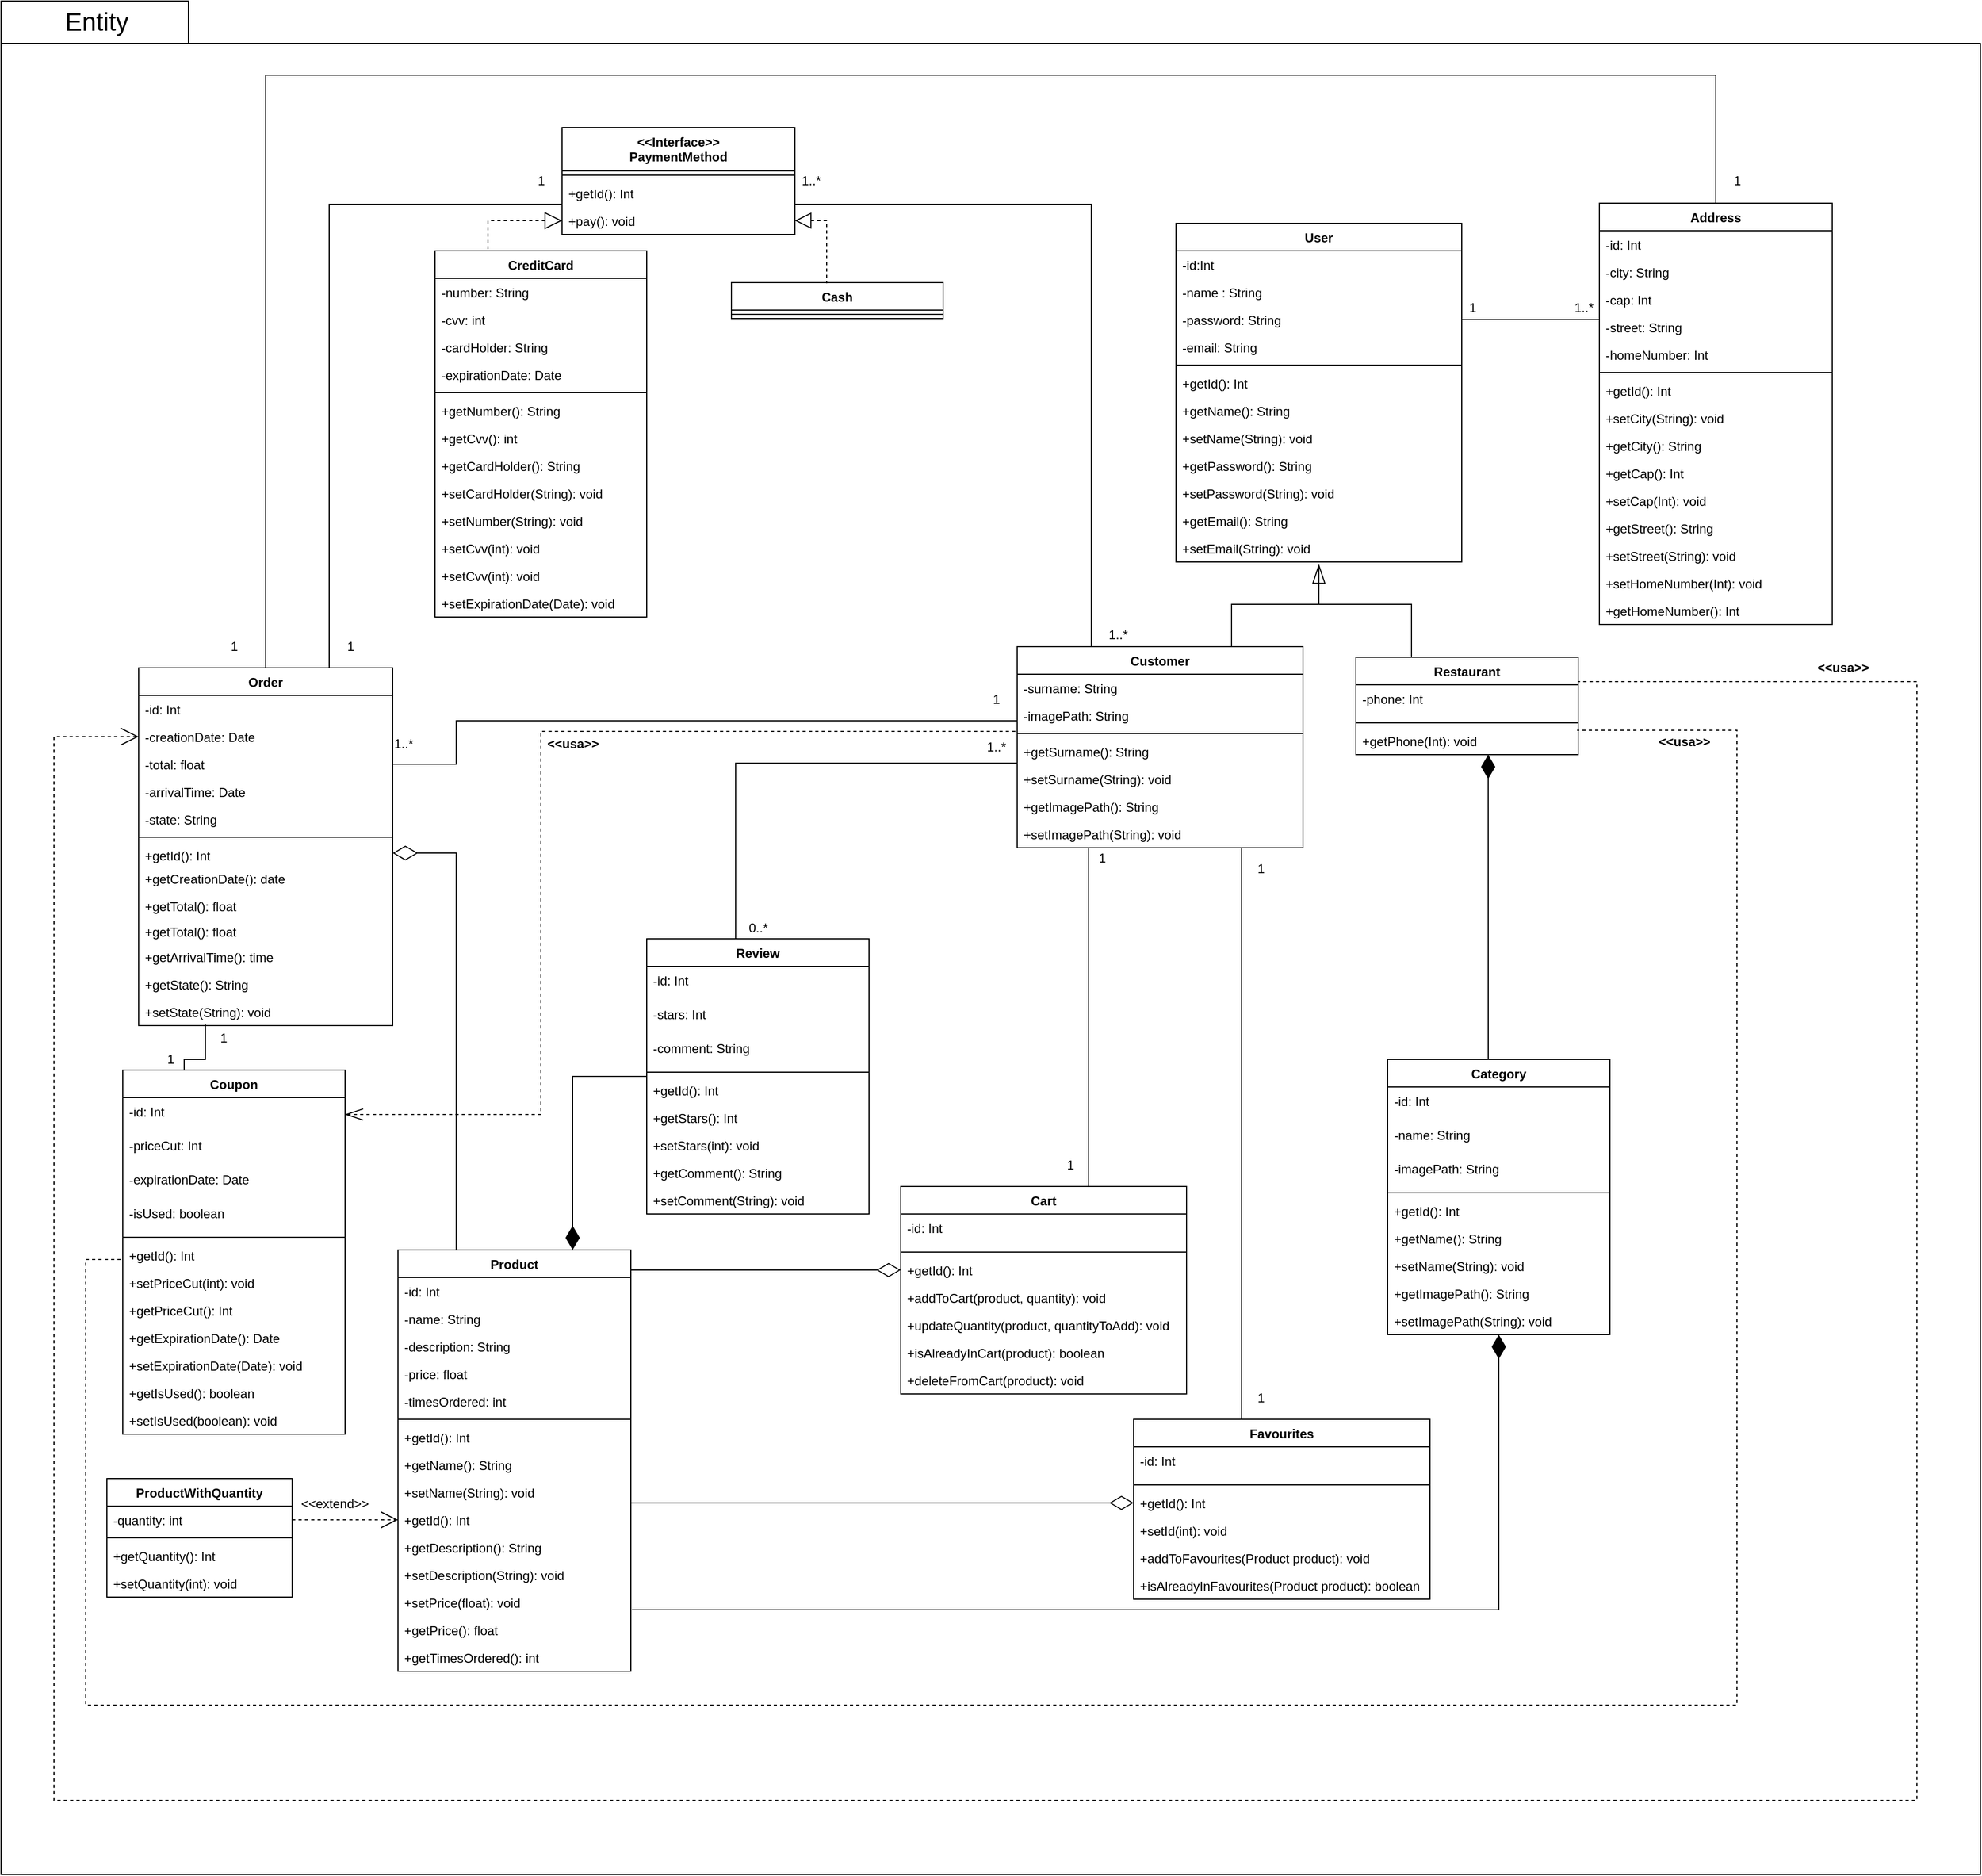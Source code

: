 <mxfile version="15.7.0" type="device"><diagram id="C5RBs43oDa-KdzZeNtuy" name="Page-1"><mxGraphModel dx="1280" dy="1947" grid="1" gridSize="10" guides="1" tooltips="1" connect="1" arrows="1" fold="1" page="0" pageScale="1" pageWidth="827" pageHeight="1169" math="0" shadow="0"><root><mxCell id="WIyWlLk6GJQsqaUBKTNV-0"/><mxCell id="WIyWlLk6GJQsqaUBKTNV-1" parent="WIyWlLk6GJQsqaUBKTNV-0"/><mxCell id="F5v6ZKaYEcbNupxB6Tyh-3" value="" style="shape=folder;fontStyle=1;tabWidth=100;tabHeight=40;tabPosition=left;html=1;boundedLbl=1;" parent="WIyWlLk6GJQsqaUBKTNV-1" vertex="1"><mxGeometry x="-110" y="-860" width="1870" height="1770" as="geometry"/></mxCell><mxCell id="Fzb35Lvc3CZ6Kefot4yk-19" style="edgeStyle=orthogonalEdgeStyle;rounded=0;orthogonalLoop=1;jettySize=auto;html=1;exitX=0.75;exitY=0;exitDx=0;exitDy=0;entryX=0;entryY=0.5;entryDx=0;entryDy=0;endArrow=none;endFill=0;endSize=20;" parent="WIyWlLk6GJQsqaUBKTNV-1" source="GqTeX3np5vWBJ3f2mtn9-4" target="GqTeX3np5vWBJ3f2mtn9-27" edge="1"><mxGeometry relative="1" as="geometry"><mxPoint x="420" y="-560" as="targetPoint"/><Array as="points"><mxPoint x="200" y="-668"/></Array></mxGeometry></mxCell><mxCell id="adU4z6qqeVt3We8xu6FI-11" style="edgeStyle=orthogonalEdgeStyle;rounded=0;orthogonalLoop=1;jettySize=auto;html=1;exitX=0.5;exitY=0;exitDx=0;exitDy=0;entryX=0.5;entryY=0;entryDx=0;entryDy=0;endArrow=none;endFill=0;" parent="WIyWlLk6GJQsqaUBKTNV-1" source="GqTeX3np5vWBJ3f2mtn9-4" target="UOLt_uFdu3Jr6GfLO_ts-16" edge="1"><mxGeometry relative="1" as="geometry"><Array as="points"><mxPoint x="140" y="-790"/><mxPoint x="1510" y="-790"/></Array></mxGeometry></mxCell><mxCell id="GqTeX3np5vWBJ3f2mtn9-4" value="Order &#xA;" style="swimlane;fontStyle=1;align=center;verticalAlign=top;childLayout=stackLayout;horizontal=1;startSize=26;horizontalStack=0;resizeParent=1;resizeParentMax=0;resizeLast=0;collapsible=1;marginBottom=0;" parent="WIyWlLk6GJQsqaUBKTNV-1" vertex="1"><mxGeometry x="20" y="-230" width="240" height="338" as="geometry"/></mxCell><mxCell id="GqTeX3np5vWBJ3f2mtn9-5" value="-id: Int" style="text;strokeColor=none;fillColor=none;align=left;verticalAlign=top;spacingLeft=4;spacingRight=4;overflow=hidden;rotatable=0;points=[[0,0.5],[1,0.5]];portConstraint=eastwest;" parent="GqTeX3np5vWBJ3f2mtn9-4" vertex="1"><mxGeometry y="26" width="240" height="26" as="geometry"/></mxCell><mxCell id="GqTeX3np5vWBJ3f2mtn9-75" value="-creationDate: Date" style="text;strokeColor=none;fillColor=none;align=left;verticalAlign=top;spacingLeft=4;spacingRight=4;overflow=hidden;rotatable=0;points=[[0,0.5],[1,0.5]];portConstraint=eastwest;" parent="GqTeX3np5vWBJ3f2mtn9-4" vertex="1"><mxGeometry y="52" width="240" height="26" as="geometry"/></mxCell><mxCell id="GqTeX3np5vWBJ3f2mtn9-76" value="-total: float" style="text;strokeColor=none;fillColor=none;align=left;verticalAlign=top;spacingLeft=4;spacingRight=4;overflow=hidden;rotatable=0;points=[[0,0.5],[1,0.5]];portConstraint=eastwest;" parent="GqTeX3np5vWBJ3f2mtn9-4" vertex="1"><mxGeometry y="78" width="240" height="26" as="geometry"/></mxCell><mxCell id="GqTeX3np5vWBJ3f2mtn9-77" value="-arrivalTime: Date " style="text;strokeColor=none;fillColor=none;align=left;verticalAlign=top;spacingLeft=4;spacingRight=4;overflow=hidden;rotatable=0;points=[[0,0.5],[1,0.5]];portConstraint=eastwest;" parent="GqTeX3np5vWBJ3f2mtn9-4" vertex="1"><mxGeometry y="104" width="240" height="26" as="geometry"/></mxCell><mxCell id="zxzfDwwsUXTF7lnRhcTa-11" value="-state: String" style="text;strokeColor=none;fillColor=none;align=left;verticalAlign=top;spacingLeft=4;spacingRight=4;overflow=hidden;rotatable=0;points=[[0,0.5],[1,0.5]];portConstraint=eastwest;" parent="GqTeX3np5vWBJ3f2mtn9-4" vertex="1"><mxGeometry y="130" width="240" height="26" as="geometry"/></mxCell><mxCell id="GqTeX3np5vWBJ3f2mtn9-6" value="" style="line;strokeWidth=1;fillColor=none;align=left;verticalAlign=middle;spacingTop=-1;spacingLeft=3;spacingRight=3;rotatable=0;labelPosition=right;points=[];portConstraint=eastwest;" parent="GqTeX3np5vWBJ3f2mtn9-4" vertex="1"><mxGeometry y="156" width="240" height="8" as="geometry"/></mxCell><mxCell id="GqTeX3np5vWBJ3f2mtn9-7" value="+getId(): Int " style="text;strokeColor=none;fillColor=none;align=left;verticalAlign=top;spacingLeft=4;spacingRight=4;overflow=hidden;rotatable=0;points=[[0,0.5],[1,0.5]];portConstraint=eastwest;" parent="GqTeX3np5vWBJ3f2mtn9-4" vertex="1"><mxGeometry y="164" width="240" height="22" as="geometry"/></mxCell><mxCell id="GqTeX3np5vWBJ3f2mtn9-79" value="+getCreationDate(): date" style="text;strokeColor=none;fillColor=none;align=left;verticalAlign=top;spacingLeft=4;spacingRight=4;overflow=hidden;rotatable=0;points=[[0,0.5],[1,0.5]];portConstraint=eastwest;" parent="GqTeX3np5vWBJ3f2mtn9-4" vertex="1"><mxGeometry y="186" width="240" height="26" as="geometry"/></mxCell><mxCell id="UL_Fnl_c7LG71WC0d6Bs-0" value="+getTotal(): float" style="text;strokeColor=none;fillColor=none;align=left;verticalAlign=top;spacingLeft=4;spacingRight=4;overflow=hidden;rotatable=0;points=[[0,0.5],[1,0.5]];portConstraint=eastwest;" parent="GqTeX3np5vWBJ3f2mtn9-4" vertex="1"><mxGeometry y="212" width="240" height="24" as="geometry"/></mxCell><mxCell id="GqTeX3np5vWBJ3f2mtn9-80" value="+getTotal(): float" style="text;strokeColor=none;fillColor=none;align=left;verticalAlign=top;spacingLeft=4;spacingRight=4;overflow=hidden;rotatable=0;points=[[0,0.5],[1,0.5]];portConstraint=eastwest;" parent="GqTeX3np5vWBJ3f2mtn9-4" vertex="1"><mxGeometry y="236" width="240" height="24" as="geometry"/></mxCell><mxCell id="GqTeX3np5vWBJ3f2mtn9-81" value="+getArrivalTime(): time" style="text;strokeColor=none;fillColor=none;align=left;verticalAlign=top;spacingLeft=4;spacingRight=4;overflow=hidden;rotatable=0;points=[[0,0.5],[1,0.5]];portConstraint=eastwest;" parent="GqTeX3np5vWBJ3f2mtn9-4" vertex="1"><mxGeometry y="260" width="240" height="26" as="geometry"/></mxCell><mxCell id="zxzfDwwsUXTF7lnRhcTa-12" value="+getState(): String" style="text;strokeColor=none;fillColor=none;align=left;verticalAlign=top;spacingLeft=4;spacingRight=4;overflow=hidden;rotatable=0;points=[[0,0.5],[1,0.5]];portConstraint=eastwest;" parent="GqTeX3np5vWBJ3f2mtn9-4" vertex="1"><mxGeometry y="286" width="240" height="26" as="geometry"/></mxCell><mxCell id="zxzfDwwsUXTF7lnRhcTa-13" value="+setState(String): void" style="text;strokeColor=none;fillColor=none;align=left;verticalAlign=top;spacingLeft=4;spacingRight=4;overflow=hidden;rotatable=0;points=[[0,0.5],[1,0.5]];portConstraint=eastwest;" parent="GqTeX3np5vWBJ3f2mtn9-4" vertex="1"><mxGeometry y="312" width="240" height="26" as="geometry"/></mxCell><mxCell id="Fzb35Lvc3CZ6Kefot4yk-70" style="edgeStyle=orthogonalEdgeStyle;rounded=0;orthogonalLoop=1;jettySize=auto;html=1;exitX=0.75;exitY=0;exitDx=0;exitDy=0;endArrow=none;endFill=0;endSize=20;" parent="WIyWlLk6GJQsqaUBKTNV-1" source="GqTeX3np5vWBJ3f2mtn9-8" target="GqTeX3np5vWBJ3f2mtn9-67" edge="1"><mxGeometry relative="1" as="geometry"><mxPoint x="1040" y="-10" as="targetPoint"/><Array as="points"><mxPoint x="1062" y="490"/></Array></mxGeometry></mxCell><mxCell id="GqTeX3np5vWBJ3f2mtn9-8" value="Favourites &#xA;" style="swimlane;fontStyle=1;align=center;verticalAlign=top;childLayout=stackLayout;horizontal=1;startSize=26;horizontalStack=0;resizeParent=1;resizeParentMax=0;resizeLast=0;collapsible=1;marginBottom=0;" parent="WIyWlLk6GJQsqaUBKTNV-1" vertex="1"><mxGeometry x="960" y="480" width="280" height="170" as="geometry"/></mxCell><mxCell id="GqTeX3np5vWBJ3f2mtn9-9" value="-id: Int" style="text;strokeColor=none;fillColor=none;align=left;verticalAlign=top;spacingLeft=4;spacingRight=4;overflow=hidden;rotatable=0;points=[[0,0.5],[1,0.5]];portConstraint=eastwest;" parent="GqTeX3np5vWBJ3f2mtn9-8" vertex="1"><mxGeometry y="26" width="280" height="32" as="geometry"/></mxCell><mxCell id="GqTeX3np5vWBJ3f2mtn9-10" value="" style="line;strokeWidth=1;fillColor=none;align=left;verticalAlign=middle;spacingTop=-1;spacingLeft=3;spacingRight=3;rotatable=0;labelPosition=right;points=[];portConstraint=eastwest;" parent="GqTeX3np5vWBJ3f2mtn9-8" vertex="1"><mxGeometry y="58" width="280" height="8" as="geometry"/></mxCell><mxCell id="GqTeX3np5vWBJ3f2mtn9-11" value="+getId(): Int" style="text;strokeColor=none;fillColor=none;align=left;verticalAlign=top;spacingLeft=4;spacingRight=4;overflow=hidden;rotatable=0;points=[[0,0.5],[1,0.5]];portConstraint=eastwest;" parent="GqTeX3np5vWBJ3f2mtn9-8" vertex="1"><mxGeometry y="66" width="280" height="26" as="geometry"/></mxCell><mxCell id="H0q5HouXe8oC09-w74jX-2" value="+setId(int): void" style="text;strokeColor=none;fillColor=none;align=left;verticalAlign=top;spacingLeft=4;spacingRight=4;overflow=hidden;rotatable=0;points=[[0,0.5],[1,0.5]];portConstraint=eastwest;" vertex="1" parent="GqTeX3np5vWBJ3f2mtn9-8"><mxGeometry y="92" width="280" height="26" as="geometry"/></mxCell><mxCell id="H0q5HouXe8oC09-w74jX-0" value="+addToFavourites(Product product): void" style="text;strokeColor=none;fillColor=none;align=left;verticalAlign=top;spacingLeft=4;spacingRight=4;overflow=hidden;rotatable=0;points=[[0,0.5],[1,0.5]];portConstraint=eastwest;" vertex="1" parent="GqTeX3np5vWBJ3f2mtn9-8"><mxGeometry y="118" width="280" height="26" as="geometry"/></mxCell><mxCell id="H0q5HouXe8oC09-w74jX-1" value="+isAlreadyInFavourites(Product product): boolean" style="text;strokeColor=none;fillColor=none;align=left;verticalAlign=top;spacingLeft=4;spacingRight=4;overflow=hidden;rotatable=0;points=[[0,0.5],[1,0.5]];portConstraint=eastwest;" vertex="1" parent="GqTeX3np5vWBJ3f2mtn9-8"><mxGeometry y="144" width="280" height="26" as="geometry"/></mxCell><mxCell id="GqTeX3np5vWBJ3f2mtn9-20" value="Customer" style="swimlane;fontStyle=1;align=center;verticalAlign=top;childLayout=stackLayout;horizontal=1;startSize=26;horizontalStack=0;resizeParent=1;resizeParentMax=0;resizeLast=0;collapsible=1;marginBottom=0;" parent="WIyWlLk6GJQsqaUBKTNV-1" vertex="1"><mxGeometry x="850" y="-250" width="270" height="190" as="geometry"/></mxCell><mxCell id="adU4z6qqeVt3We8xu6FI-7" value="-surname: String " style="text;strokeColor=none;fillColor=none;align=left;verticalAlign=top;spacingLeft=4;spacingRight=4;overflow=hidden;rotatable=0;points=[[0,0.5],[1,0.5]];portConstraint=eastwest;" parent="GqTeX3np5vWBJ3f2mtn9-20" vertex="1"><mxGeometry y="26" width="270" height="26" as="geometry"/></mxCell><mxCell id="GqTeX3np5vWBJ3f2mtn9-59" value="-imagePath: String " style="text;strokeColor=none;fillColor=none;align=left;verticalAlign=top;spacingLeft=4;spacingRight=4;overflow=hidden;rotatable=0;points=[[0,0.5],[1,0.5]];portConstraint=eastwest;" parent="GqTeX3np5vWBJ3f2mtn9-20" vertex="1"><mxGeometry y="52" width="270" height="26" as="geometry"/></mxCell><mxCell id="GqTeX3np5vWBJ3f2mtn9-22" value="" style="line;strokeWidth=1;fillColor=none;align=left;verticalAlign=middle;spacingTop=-1;spacingLeft=3;spacingRight=3;rotatable=0;labelPosition=right;points=[];portConstraint=eastwest;" parent="GqTeX3np5vWBJ3f2mtn9-20" vertex="1"><mxGeometry y="78" width="270" height="8" as="geometry"/></mxCell><mxCell id="GqTeX3np5vWBJ3f2mtn9-66" value="+getSurname(): String" style="text;strokeColor=none;fillColor=none;align=left;verticalAlign=top;spacingLeft=4;spacingRight=4;overflow=hidden;rotatable=0;points=[[0,0.5],[1,0.5]];portConstraint=eastwest;" parent="GqTeX3np5vWBJ3f2mtn9-20" vertex="1"><mxGeometry y="86" width="270" height="26" as="geometry"/></mxCell><mxCell id="adU4z6qqeVt3We8xu6FI-9" value="+setSurname(String): void" style="text;strokeColor=none;fillColor=none;align=left;verticalAlign=top;spacingLeft=4;spacingRight=4;overflow=hidden;rotatable=0;points=[[0,0.5],[1,0.5]];portConstraint=eastwest;" parent="GqTeX3np5vWBJ3f2mtn9-20" vertex="1"><mxGeometry y="112" width="270" height="26" as="geometry"/></mxCell><mxCell id="adU4z6qqeVt3We8xu6FI-10" value="+getImagePath(): String" style="text;strokeColor=none;fillColor=none;align=left;verticalAlign=top;spacingLeft=4;spacingRight=4;overflow=hidden;rotatable=0;points=[[0,0.5],[1,0.5]];portConstraint=eastwest;" parent="GqTeX3np5vWBJ3f2mtn9-20" vertex="1"><mxGeometry y="138" width="270" height="26" as="geometry"/></mxCell><mxCell id="GqTeX3np5vWBJ3f2mtn9-67" value="+setImagePath(String): void" style="text;strokeColor=none;fillColor=none;align=left;verticalAlign=top;spacingLeft=4;spacingRight=4;overflow=hidden;rotatable=0;points=[[0,0.5],[1,0.5]];portConstraint=eastwest;" parent="GqTeX3np5vWBJ3f2mtn9-20" vertex="1"><mxGeometry y="164" width="270" height="26" as="geometry"/></mxCell><mxCell id="pwKMEmTqr9qksqCE4d9E-66" style="edgeStyle=orthogonalEdgeStyle;rounded=0;orthogonalLoop=1;jettySize=auto;html=1;exitX=0;exitY=0.5;exitDx=0;exitDy=0;startArrow=block;startFill=0;endArrow=none;endFill=0;startSize=14;endSize=9;sourcePerimeterSpacing=5;targetPerimeterSpacing=17;strokeWidth=1;dashed=1;entryX=0.25;entryY=0;entryDx=0;entryDy=0;" parent="WIyWlLk6GJQsqaUBKTNV-1" source="xsm1RIn6JMlnm4a1eAhd-1" target="pwKMEmTqr9qksqCE4d9E-51" edge="1"><mxGeometry relative="1" as="geometry"><mxPoint x="420" y="-526" as="sourcePoint"/><mxPoint x="380" y="-440" as="targetPoint"/></mxGeometry></mxCell><mxCell id="GqTeX3np5vWBJ3f2mtn9-24" value="&lt;&lt;Interface&gt;&gt;&#xA;PaymentMethod" style="swimlane;fontStyle=1;align=center;verticalAlign=top;childLayout=stackLayout;horizontal=1;startSize=41;horizontalStack=0;resizeParent=1;resizeParentMax=0;resizeLast=0;collapsible=1;marginBottom=0;" parent="WIyWlLk6GJQsqaUBKTNV-1" vertex="1"><mxGeometry x="420" y="-740.5" width="220" height="101" as="geometry"/></mxCell><mxCell id="GqTeX3np5vWBJ3f2mtn9-26" value="" style="line;strokeWidth=1;fillColor=none;align=left;verticalAlign=middle;spacingTop=-1;spacingLeft=3;spacingRight=3;rotatable=0;labelPosition=right;points=[];portConstraint=eastwest;" parent="GqTeX3np5vWBJ3f2mtn9-24" vertex="1"><mxGeometry y="41" width="220" height="8" as="geometry"/></mxCell><mxCell id="GqTeX3np5vWBJ3f2mtn9-27" value="+getId(): Int" style="text;strokeColor=none;fillColor=none;align=left;verticalAlign=top;spacingLeft=4;spacingRight=4;overflow=hidden;rotatable=0;points=[[0,0.5],[1,0.5]];portConstraint=eastwest;" parent="GqTeX3np5vWBJ3f2mtn9-24" vertex="1"><mxGeometry y="49" width="220" height="26" as="geometry"/></mxCell><mxCell id="xsm1RIn6JMlnm4a1eAhd-1" value="+pay(): void" style="text;strokeColor=none;fillColor=none;align=left;verticalAlign=top;spacingLeft=4;spacingRight=4;overflow=hidden;rotatable=0;points=[[0,0.5],[1,0.5]];portConstraint=eastwest;" parent="GqTeX3np5vWBJ3f2mtn9-24" vertex="1"><mxGeometry y="75" width="220" height="26" as="geometry"/></mxCell><mxCell id="YqrqfRTij7B3wuzIpThq-54" style="edgeStyle=orthogonalEdgeStyle;rounded=0;orthogonalLoop=1;jettySize=auto;html=1;exitX=0.75;exitY=0;exitDx=0;exitDy=0;entryX=0;entryY=0.5;entryDx=0;entryDy=0;startArrow=diamondThin;startFill=1;endArrow=none;endFill=0;startSize=20;endSize=30;sourcePerimeterSpacing=30;targetPerimeterSpacing=30;strokeWidth=1;" parent="WIyWlLk6GJQsqaUBKTNV-1" source="UOLt_uFdu3Jr6GfLO_ts-5" target="YqrqfRTij7B3wuzIpThq-47" edge="1"><mxGeometry relative="1" as="geometry"/></mxCell><mxCell id="pwKMEmTqr9qksqCE4d9E-35" style="edgeStyle=orthogonalEdgeStyle;rounded=0;orthogonalLoop=1;jettySize=auto;html=1;entryX=1;entryY=0.5;entryDx=0;entryDy=0;startArrow=none;startFill=0;endArrow=diamondThin;endFill=0;startSize=14;endSize=21;sourcePerimeterSpacing=5;targetPerimeterSpacing=17;strokeWidth=1;exitX=0.25;exitY=0;exitDx=0;exitDy=0;" parent="WIyWlLk6GJQsqaUBKTNV-1" source="UOLt_uFdu3Jr6GfLO_ts-5" target="GqTeX3np5vWBJ3f2mtn9-7" edge="1"><mxGeometry relative="1" as="geometry"><mxPoint x="330" y="310" as="sourcePoint"/></mxGeometry></mxCell><mxCell id="UOLt_uFdu3Jr6GfLO_ts-5" value="Product" style="swimlane;fontStyle=1;align=center;verticalAlign=top;childLayout=stackLayout;horizontal=1;startSize=26;horizontalStack=0;resizeParent=1;resizeParentMax=0;resizeLast=0;collapsible=1;marginBottom=0;" parent="WIyWlLk6GJQsqaUBKTNV-1" vertex="1"><mxGeometry x="265" y="320" width="220" height="398" as="geometry"/></mxCell><mxCell id="UOLt_uFdu3Jr6GfLO_ts-6" value="-id: Int &#xA;" style="text;strokeColor=none;fillColor=none;align=left;verticalAlign=top;spacingLeft=4;spacingRight=4;overflow=hidden;rotatable=0;points=[[0,0.5],[1,0.5]];portConstraint=eastwest;" parent="UOLt_uFdu3Jr6GfLO_ts-5" vertex="1"><mxGeometry y="26" width="220" height="26" as="geometry"/></mxCell><mxCell id="UOLt_uFdu3Jr6GfLO_ts-7" value="-name: String" style="text;strokeColor=none;fillColor=none;align=left;verticalAlign=top;spacingLeft=4;spacingRight=4;overflow=hidden;rotatable=0;points=[[0,0.5],[1,0.5]];portConstraint=eastwest;" parent="UOLt_uFdu3Jr6GfLO_ts-5" vertex="1"><mxGeometry y="52" width="220" height="26" as="geometry"/></mxCell><mxCell id="zxzfDwwsUXTF7lnRhcTa-7" value="-description: String" style="text;strokeColor=none;fillColor=none;align=left;verticalAlign=top;spacingLeft=4;spacingRight=4;overflow=hidden;rotatable=0;points=[[0,0.5],[1,0.5]];portConstraint=eastwest;" parent="UOLt_uFdu3Jr6GfLO_ts-5" vertex="1"><mxGeometry y="78" width="220" height="26" as="geometry"/></mxCell><mxCell id="8r_tgPG-cqA7dgiEYuzV-21" value="-price: float" style="text;strokeColor=none;fillColor=none;align=left;verticalAlign=top;spacingLeft=4;spacingRight=4;overflow=hidden;rotatable=0;points=[[0,0.5],[1,0.5]];portConstraint=eastwest;" parent="UOLt_uFdu3Jr6GfLO_ts-5" vertex="1"><mxGeometry y="104" width="220" height="26" as="geometry"/></mxCell><mxCell id="UOLt_uFdu3Jr6GfLO_ts-12" value="-timesOrdered: int" style="text;strokeColor=none;fillColor=none;align=left;verticalAlign=top;spacingLeft=4;spacingRight=4;overflow=hidden;rotatable=0;points=[[0,0.5],[1,0.5]];portConstraint=eastwest;" parent="UOLt_uFdu3Jr6GfLO_ts-5" vertex="1"><mxGeometry y="130" width="220" height="26" as="geometry"/></mxCell><mxCell id="UOLt_uFdu3Jr6GfLO_ts-8" value="" style="line;strokeWidth=1;fillColor=none;align=left;verticalAlign=middle;spacingTop=-1;spacingLeft=3;spacingRight=3;rotatable=0;labelPosition=right;points=[];portConstraint=eastwest;" parent="UOLt_uFdu3Jr6GfLO_ts-5" vertex="1"><mxGeometry y="156" width="220" height="8" as="geometry"/></mxCell><mxCell id="UOLt_uFdu3Jr6GfLO_ts-9" value="+getId(): Int" style="text;strokeColor=none;fillColor=none;align=left;verticalAlign=top;spacingLeft=4;spacingRight=4;overflow=hidden;rotatable=0;points=[[0,0.5],[1,0.5]];portConstraint=eastwest;" parent="UOLt_uFdu3Jr6GfLO_ts-5" vertex="1"><mxGeometry y="164" width="220" height="26" as="geometry"/></mxCell><mxCell id="xsm1RIn6JMlnm4a1eAhd-2" value="+getName(): String" style="text;strokeColor=none;fillColor=none;align=left;verticalAlign=top;spacingLeft=4;spacingRight=4;overflow=hidden;rotatable=0;points=[[0,0.5],[1,0.5]];portConstraint=eastwest;" parent="UOLt_uFdu3Jr6GfLO_ts-5" vertex="1"><mxGeometry y="190" width="220" height="26" as="geometry"/></mxCell><mxCell id="UOLt_uFdu3Jr6GfLO_ts-10" value="+setName(String): void" style="text;strokeColor=none;fillColor=none;align=left;verticalAlign=top;spacingLeft=4;spacingRight=4;overflow=hidden;rotatable=0;points=[[0,0.5],[1,0.5]];portConstraint=eastwest;" parent="UOLt_uFdu3Jr6GfLO_ts-5" vertex="1"><mxGeometry y="216" width="220" height="26" as="geometry"/></mxCell><mxCell id="UOLt_uFdu3Jr6GfLO_ts-11" value="+getId(): Int" style="text;strokeColor=none;fillColor=none;align=left;verticalAlign=top;spacingLeft=4;spacingRight=4;overflow=hidden;rotatable=0;points=[[0,0.5],[1,0.5]];portConstraint=eastwest;" parent="UOLt_uFdu3Jr6GfLO_ts-5" vertex="1"><mxGeometry y="242" width="220" height="26" as="geometry"/></mxCell><mxCell id="UOLt_uFdu3Jr6GfLO_ts-13" value="+getDescription(): String&#xA;" style="text;strokeColor=none;fillColor=none;align=left;verticalAlign=top;spacingLeft=4;spacingRight=4;overflow=hidden;rotatable=0;points=[[0,0.5],[1,0.5]];portConstraint=eastwest;" parent="UOLt_uFdu3Jr6GfLO_ts-5" vertex="1"><mxGeometry y="268" width="220" height="26" as="geometry"/></mxCell><mxCell id="UOLt_uFdu3Jr6GfLO_ts-14" value="+setDescription(String): void" style="text;strokeColor=none;fillColor=none;align=left;verticalAlign=top;spacingLeft=4;spacingRight=4;overflow=hidden;rotatable=0;points=[[0,0.5],[1,0.5]];portConstraint=eastwest;" parent="UOLt_uFdu3Jr6GfLO_ts-5" vertex="1"><mxGeometry y="294" width="220" height="26" as="geometry"/></mxCell><mxCell id="zxzfDwwsUXTF7lnRhcTa-8" value="+setPrice(float): void" style="text;strokeColor=none;fillColor=none;align=left;verticalAlign=top;spacingLeft=4;spacingRight=4;overflow=hidden;rotatable=0;points=[[0,0.5],[1,0.5]];portConstraint=eastwest;" parent="UOLt_uFdu3Jr6GfLO_ts-5" vertex="1"><mxGeometry y="320" width="220" height="26" as="geometry"/></mxCell><mxCell id="zxzfDwwsUXTF7lnRhcTa-10" value="+getPrice(): float" style="text;strokeColor=none;fillColor=none;align=left;verticalAlign=top;spacingLeft=4;spacingRight=4;overflow=hidden;rotatable=0;points=[[0,0.5],[1,0.5]];portConstraint=eastwest;" parent="UOLt_uFdu3Jr6GfLO_ts-5" vertex="1"><mxGeometry y="346" width="220" height="26" as="geometry"/></mxCell><mxCell id="8r_tgPG-cqA7dgiEYuzV-22" value="+getTimesOrdered(): int" style="text;strokeColor=none;fillColor=none;align=left;verticalAlign=top;spacingLeft=4;spacingRight=4;overflow=hidden;rotatable=0;points=[[0,0.5],[1,0.5]];portConstraint=eastwest;" parent="UOLt_uFdu3Jr6GfLO_ts-5" vertex="1"><mxGeometry y="372" width="220" height="26" as="geometry"/></mxCell><mxCell id="UOLt_uFdu3Jr6GfLO_ts-16" value="Address" style="swimlane;fontStyle=1;align=center;verticalAlign=top;childLayout=stackLayout;horizontal=1;startSize=26;horizontalStack=0;resizeParent=1;resizeParentMax=0;resizeLast=0;collapsible=1;marginBottom=0;" parent="WIyWlLk6GJQsqaUBKTNV-1" vertex="1"><mxGeometry x="1400" y="-669" width="220" height="398" as="geometry"/></mxCell><mxCell id="UOLt_uFdu3Jr6GfLO_ts-18" value="-id: Int" style="text;strokeColor=none;fillColor=none;align=left;verticalAlign=top;spacingLeft=4;spacingRight=4;overflow=hidden;rotatable=0;points=[[0,0.5],[1,0.5]];portConstraint=eastwest;" parent="UOLt_uFdu3Jr6GfLO_ts-16" vertex="1"><mxGeometry y="26" width="220" height="26" as="geometry"/></mxCell><mxCell id="xsm1RIn6JMlnm4a1eAhd-7" value="-city: String" style="text;strokeColor=none;fillColor=none;align=left;verticalAlign=top;spacingLeft=4;spacingRight=4;overflow=hidden;rotatable=0;points=[[0,0.5],[1,0.5]];portConstraint=eastwest;" parent="UOLt_uFdu3Jr6GfLO_ts-16" vertex="1"><mxGeometry y="52" width="220" height="26" as="geometry"/></mxCell><mxCell id="UOLt_uFdu3Jr6GfLO_ts-23" value="-cap: Int" style="text;strokeColor=none;fillColor=none;align=left;verticalAlign=top;spacingLeft=4;spacingRight=4;overflow=hidden;rotatable=0;points=[[0,0.5],[1,0.5]];portConstraint=eastwest;" parent="UOLt_uFdu3Jr6GfLO_ts-16" vertex="1"><mxGeometry y="78" width="220" height="26" as="geometry"/></mxCell><mxCell id="UOLt_uFdu3Jr6GfLO_ts-24" value="-street: String" style="text;strokeColor=none;fillColor=none;align=left;verticalAlign=top;spacingLeft=4;spacingRight=4;overflow=hidden;rotatable=0;points=[[0,0.5],[1,0.5]];portConstraint=eastwest;" parent="UOLt_uFdu3Jr6GfLO_ts-16" vertex="1"><mxGeometry y="104" width="220" height="26" as="geometry"/></mxCell><mxCell id="HK6q_oaCn603mDxl4rKP-2" value="-homeNumber: Int" style="text;strokeColor=none;fillColor=none;align=left;verticalAlign=top;spacingLeft=4;spacingRight=4;overflow=hidden;rotatable=0;points=[[0,0.5],[1,0.5]];portConstraint=eastwest;" parent="UOLt_uFdu3Jr6GfLO_ts-16" vertex="1"><mxGeometry y="130" width="220" height="26" as="geometry"/></mxCell><mxCell id="UOLt_uFdu3Jr6GfLO_ts-19" value="" style="line;strokeWidth=1;fillColor=none;align=left;verticalAlign=middle;spacingTop=-1;spacingLeft=3;spacingRight=3;rotatable=0;labelPosition=right;points=[];portConstraint=eastwest;" parent="UOLt_uFdu3Jr6GfLO_ts-16" vertex="1"><mxGeometry y="156" width="220" height="8" as="geometry"/></mxCell><mxCell id="UOLt_uFdu3Jr6GfLO_ts-27" value="+getId(): Int" style="text;strokeColor=none;fillColor=none;align=left;verticalAlign=top;spacingLeft=4;spacingRight=4;overflow=hidden;rotatable=0;points=[[0,0.5],[1,0.5]];portConstraint=eastwest;" parent="UOLt_uFdu3Jr6GfLO_ts-16" vertex="1"><mxGeometry y="164" width="220" height="26" as="geometry"/></mxCell><mxCell id="xsm1RIn6JMlnm4a1eAhd-8" value="+setCity(String): void" style="text;strokeColor=none;fillColor=none;align=left;verticalAlign=top;spacingLeft=4;spacingRight=4;overflow=hidden;rotatable=0;points=[[0,0.5],[1,0.5]];portConstraint=eastwest;" parent="UOLt_uFdu3Jr6GfLO_ts-16" vertex="1"><mxGeometry y="190" width="220" height="26" as="geometry"/></mxCell><mxCell id="UOLt_uFdu3Jr6GfLO_ts-22" value="+getCity(): String&#xA;" style="text;strokeColor=none;fillColor=none;align=left;verticalAlign=top;spacingLeft=4;spacingRight=4;overflow=hidden;rotatable=0;points=[[0,0.5],[1,0.5]];portConstraint=eastwest;" parent="UOLt_uFdu3Jr6GfLO_ts-16" vertex="1"><mxGeometry y="216" width="220" height="26" as="geometry"/></mxCell><mxCell id="UOLt_uFdu3Jr6GfLO_ts-26" value="+getCap(): Int" style="text;strokeColor=none;fillColor=none;align=left;verticalAlign=top;spacingLeft=4;spacingRight=4;overflow=hidden;rotatable=0;points=[[0,0.5],[1,0.5]];portConstraint=eastwest;" parent="UOLt_uFdu3Jr6GfLO_ts-16" vertex="1"><mxGeometry y="242" width="220" height="26" as="geometry"/></mxCell><mxCell id="UOLt_uFdu3Jr6GfLO_ts-28" value="+setCap(Int): void " style="text;strokeColor=none;fillColor=none;align=left;verticalAlign=top;spacingLeft=4;spacingRight=4;overflow=hidden;rotatable=0;points=[[0,0.5],[1,0.5]];portConstraint=eastwest;" parent="UOLt_uFdu3Jr6GfLO_ts-16" vertex="1"><mxGeometry y="268" width="220" height="26" as="geometry"/></mxCell><mxCell id="UOLt_uFdu3Jr6GfLO_ts-29" value="+getStreet(): String" style="text;strokeColor=none;fillColor=none;align=left;verticalAlign=top;spacingLeft=4;spacingRight=4;overflow=hidden;rotatable=0;points=[[0,0.5],[1,0.5]];portConstraint=eastwest;" parent="UOLt_uFdu3Jr6GfLO_ts-16" vertex="1"><mxGeometry y="294" width="220" height="26" as="geometry"/></mxCell><mxCell id="UOLt_uFdu3Jr6GfLO_ts-30" value="+setStreet(String): void" style="text;strokeColor=none;fillColor=none;align=left;verticalAlign=top;spacingLeft=4;spacingRight=4;overflow=hidden;rotatable=0;points=[[0,0.5],[1,0.5]];portConstraint=eastwest;" parent="UOLt_uFdu3Jr6GfLO_ts-16" vertex="1"><mxGeometry y="320" width="220" height="26" as="geometry"/></mxCell><mxCell id="HK6q_oaCn603mDxl4rKP-4" value="+setHomeNumber(Int): void" style="text;strokeColor=none;fillColor=none;align=left;verticalAlign=top;spacingLeft=4;spacingRight=4;overflow=hidden;rotatable=0;points=[[0,0.5],[1,0.5]];portConstraint=eastwest;" parent="UOLt_uFdu3Jr6GfLO_ts-16" vertex="1"><mxGeometry y="346" width="220" height="26" as="geometry"/></mxCell><mxCell id="HK6q_oaCn603mDxl4rKP-5" value="+getHomeNumber(): Int" style="text;strokeColor=none;fillColor=none;align=left;verticalAlign=top;spacingLeft=4;spacingRight=4;overflow=hidden;rotatable=0;points=[[0,0.5],[1,0.5]];portConstraint=eastwest;" parent="UOLt_uFdu3Jr6GfLO_ts-16" vertex="1"><mxGeometry y="372" width="220" height="26" as="geometry"/></mxCell><mxCell id="Fzb35Lvc3CZ6Kefot4yk-34" style="edgeStyle=orthogonalEdgeStyle;rounded=0;orthogonalLoop=1;jettySize=auto;html=1;exitX=0.25;exitY=0;exitDx=0;exitDy=0;endArrow=diamondThin;endFill=1;endSize=20;entryX=0.595;entryY=1;entryDx=0;entryDy=0;entryPerimeter=0;" parent="WIyWlLk6GJQsqaUBKTNV-1" source="UOLt_uFdu3Jr6GfLO_ts-31" target="zxzfDwwsUXTF7lnRhcTa-6" edge="1"><mxGeometry relative="1" as="geometry"><mxPoint x="1275.29" y="346.988" as="targetPoint"/><Array as="points"><mxPoint x="1295" y="140"/></Array></mxGeometry></mxCell><mxCell id="UOLt_uFdu3Jr6GfLO_ts-31" value="Category" style="swimlane;fontStyle=1;align=center;verticalAlign=top;childLayout=stackLayout;horizontal=1;startSize=26;horizontalStack=0;resizeParent=1;resizeParentMax=0;resizeLast=0;collapsible=1;marginBottom=0;" parent="WIyWlLk6GJQsqaUBKTNV-1" vertex="1"><mxGeometry x="1200" y="140" width="210" height="260" as="geometry"/></mxCell><mxCell id="UOLt_uFdu3Jr6GfLO_ts-32" value="-id: Int" style="text;strokeColor=none;fillColor=none;align=left;verticalAlign=top;spacingLeft=4;spacingRight=4;overflow=hidden;rotatable=0;points=[[0,0.5],[1,0.5]];portConstraint=eastwest;" parent="UOLt_uFdu3Jr6GfLO_ts-31" vertex="1"><mxGeometry y="26" width="210" height="32" as="geometry"/></mxCell><mxCell id="UOLt_uFdu3Jr6GfLO_ts-35" value="-name: String" style="text;strokeColor=none;fillColor=none;align=left;verticalAlign=top;spacingLeft=4;spacingRight=4;overflow=hidden;rotatable=0;points=[[0,0.5],[1,0.5]];portConstraint=eastwest;" parent="UOLt_uFdu3Jr6GfLO_ts-31" vertex="1"><mxGeometry y="58" width="210" height="32" as="geometry"/></mxCell><mxCell id="adU4z6qqeVt3We8xu6FI-16" value="-imagePath: String" style="text;strokeColor=none;fillColor=none;align=left;verticalAlign=top;spacingLeft=4;spacingRight=4;overflow=hidden;rotatable=0;points=[[0,0.5],[1,0.5]];portConstraint=eastwest;" parent="UOLt_uFdu3Jr6GfLO_ts-31" vertex="1"><mxGeometry y="90" width="210" height="32" as="geometry"/></mxCell><mxCell id="UOLt_uFdu3Jr6GfLO_ts-33" value="" style="line;strokeWidth=1;fillColor=none;align=left;verticalAlign=middle;spacingTop=-1;spacingLeft=3;spacingRight=3;rotatable=0;labelPosition=right;points=[];portConstraint=eastwest;" parent="UOLt_uFdu3Jr6GfLO_ts-31" vertex="1"><mxGeometry y="122" width="210" height="8" as="geometry"/></mxCell><mxCell id="UOLt_uFdu3Jr6GfLO_ts-34" value="+getId(): Int&#xA;" style="text;strokeColor=none;fillColor=none;align=left;verticalAlign=top;spacingLeft=4;spacingRight=4;overflow=hidden;rotatable=0;points=[[0,0.5],[1,0.5]];portConstraint=eastwest;" parent="UOLt_uFdu3Jr6GfLO_ts-31" vertex="1"><mxGeometry y="130" width="210" height="26" as="geometry"/></mxCell><mxCell id="UOLt_uFdu3Jr6GfLO_ts-36" value="+getName(): String&#xA;" style="text;strokeColor=none;fillColor=none;align=left;verticalAlign=top;spacingLeft=4;spacingRight=4;overflow=hidden;rotatable=0;points=[[0,0.5],[1,0.5]];portConstraint=eastwest;" parent="UOLt_uFdu3Jr6GfLO_ts-31" vertex="1"><mxGeometry y="156" width="210" height="26" as="geometry"/></mxCell><mxCell id="UOLt_uFdu3Jr6GfLO_ts-37" value="+setName(String): void" style="text;strokeColor=none;fillColor=none;align=left;verticalAlign=top;spacingLeft=4;spacingRight=4;overflow=hidden;rotatable=0;points=[[0,0.5],[1,0.5]];portConstraint=eastwest;" parent="UOLt_uFdu3Jr6GfLO_ts-31" vertex="1"><mxGeometry y="182" width="210" height="26" as="geometry"/></mxCell><mxCell id="adU4z6qqeVt3We8xu6FI-17" value="+getImagePath(): String" style="text;strokeColor=none;fillColor=none;align=left;verticalAlign=top;spacingLeft=4;spacingRight=4;overflow=hidden;rotatable=0;points=[[0,0.5],[1,0.5]];portConstraint=eastwest;" parent="UOLt_uFdu3Jr6GfLO_ts-31" vertex="1"><mxGeometry y="208" width="210" height="26" as="geometry"/></mxCell><mxCell id="adU4z6qqeVt3We8xu6FI-18" value="+setImagePath(String): void" style="text;strokeColor=none;fillColor=none;align=left;verticalAlign=top;spacingLeft=4;spacingRight=4;overflow=hidden;rotatable=0;points=[[0,0.5],[1,0.5]];portConstraint=eastwest;" parent="UOLt_uFdu3Jr6GfLO_ts-31" vertex="1"><mxGeometry y="234" width="210" height="26" as="geometry"/></mxCell><mxCell id="pwKMEmTqr9qksqCE4d9E-68" style="edgeStyle=orthogonalEdgeStyle;rounded=0;orthogonalLoop=1;jettySize=auto;html=1;exitX=0.25;exitY=0;exitDx=0;exitDy=0;entryX=0.263;entryY=0.962;entryDx=0;entryDy=0;startArrow=none;startFill=0;endArrow=none;endFill=0;startSize=7;endSize=9;sourcePerimeterSpacing=5;targetPerimeterSpacing=17;strokeWidth=1;entryPerimeter=0;" parent="WIyWlLk6GJQsqaUBKTNV-1" source="UOLt_uFdu3Jr6GfLO_ts-38" target="zxzfDwwsUXTF7lnRhcTa-13" edge="1"><mxGeometry relative="1" as="geometry"><Array as="points"><mxPoint x="63" y="140"/><mxPoint x="83" y="140"/></Array></mxGeometry></mxCell><mxCell id="UOLt_uFdu3Jr6GfLO_ts-38" value="Coupon" style="swimlane;fontStyle=1;align=center;verticalAlign=top;childLayout=stackLayout;horizontal=1;startSize=26;horizontalStack=0;resizeParent=1;resizeParentMax=0;resizeLast=0;collapsible=1;marginBottom=0;" parent="WIyWlLk6GJQsqaUBKTNV-1" vertex="1"><mxGeometry x="5" y="150" width="210" height="344" as="geometry"/></mxCell><mxCell id="UOLt_uFdu3Jr6GfLO_ts-39" value="-id: Int" style="text;strokeColor=none;fillColor=none;align=left;verticalAlign=top;spacingLeft=4;spacingRight=4;overflow=hidden;rotatable=0;points=[[0,0.5],[1,0.5]];portConstraint=eastwest;" parent="UOLt_uFdu3Jr6GfLO_ts-38" vertex="1"><mxGeometry y="26" width="210" height="32" as="geometry"/></mxCell><mxCell id="UOLt_uFdu3Jr6GfLO_ts-42" value="-priceCut: Int" style="text;strokeColor=none;fillColor=none;align=left;verticalAlign=top;spacingLeft=4;spacingRight=4;overflow=hidden;rotatable=0;points=[[0,0.5],[1,0.5]];portConstraint=eastwest;" parent="UOLt_uFdu3Jr6GfLO_ts-38" vertex="1"><mxGeometry y="58" width="210" height="32" as="geometry"/></mxCell><mxCell id="sWLnJ5x30iGT4s16svrq-0" value="-expirationDate: Date" style="text;strokeColor=none;fillColor=none;align=left;verticalAlign=top;spacingLeft=4;spacingRight=4;overflow=hidden;rotatable=0;points=[[0,0.5],[1,0.5]];portConstraint=eastwest;" parent="UOLt_uFdu3Jr6GfLO_ts-38" vertex="1"><mxGeometry y="90" width="210" height="32" as="geometry"/></mxCell><mxCell id="pwKMEmTqr9qksqCE4d9E-31" value="-isUsed: boolean" style="text;strokeColor=none;fillColor=none;align=left;verticalAlign=top;spacingLeft=4;spacingRight=4;overflow=hidden;rotatable=0;points=[[0,0.5],[1,0.5]];portConstraint=eastwest;" parent="UOLt_uFdu3Jr6GfLO_ts-38" vertex="1"><mxGeometry y="122" width="210" height="32" as="geometry"/></mxCell><mxCell id="UOLt_uFdu3Jr6GfLO_ts-40" value="" style="line;strokeWidth=1;fillColor=none;align=left;verticalAlign=middle;spacingTop=-1;spacingLeft=3;spacingRight=3;rotatable=0;labelPosition=right;points=[];portConstraint=eastwest;" parent="UOLt_uFdu3Jr6GfLO_ts-38" vertex="1"><mxGeometry y="154" width="210" height="8" as="geometry"/></mxCell><mxCell id="UOLt_uFdu3Jr6GfLO_ts-41" value="+getId(): Int" style="text;strokeColor=none;fillColor=none;align=left;verticalAlign=top;spacingLeft=4;spacingRight=4;overflow=hidden;rotatable=0;points=[[0,0.5],[1,0.5]];portConstraint=eastwest;" parent="UOLt_uFdu3Jr6GfLO_ts-38" vertex="1"><mxGeometry y="162" width="210" height="26" as="geometry"/></mxCell><mxCell id="UOLt_uFdu3Jr6GfLO_ts-44" value="+setPriceCut(int): void" style="text;strokeColor=none;fillColor=none;align=left;verticalAlign=top;spacingLeft=4;spacingRight=4;overflow=hidden;rotatable=0;points=[[0,0.5],[1,0.5]];portConstraint=eastwest;" parent="UOLt_uFdu3Jr6GfLO_ts-38" vertex="1"><mxGeometry y="188" width="210" height="26" as="geometry"/></mxCell><mxCell id="pwKMEmTqr9qksqCE4d9E-32" value="+getPriceCut(): Int" style="text;strokeColor=none;fillColor=none;align=left;verticalAlign=top;spacingLeft=4;spacingRight=4;overflow=hidden;rotatable=0;points=[[0,0.5],[1,0.5]];portConstraint=eastwest;" parent="UOLt_uFdu3Jr6GfLO_ts-38" vertex="1"><mxGeometry y="214" width="210" height="26" as="geometry"/></mxCell><mxCell id="pwKMEmTqr9qksqCE4d9E-33" value="+getExpirationDate(): Date" style="text;strokeColor=none;fillColor=none;align=left;verticalAlign=top;spacingLeft=4;spacingRight=4;overflow=hidden;rotatable=0;points=[[0,0.5],[1,0.5]];portConstraint=eastwest;" parent="UOLt_uFdu3Jr6GfLO_ts-38" vertex="1"><mxGeometry y="240" width="210" height="26" as="geometry"/></mxCell><mxCell id="sWLnJ5x30iGT4s16svrq-1" value="+setExpirationDate(Date): void" style="text;strokeColor=none;fillColor=none;align=left;verticalAlign=top;spacingLeft=4;spacingRight=4;overflow=hidden;rotatable=0;points=[[0,0.5],[1,0.5]];portConstraint=eastwest;" parent="UOLt_uFdu3Jr6GfLO_ts-38" vertex="1"><mxGeometry y="266" width="210" height="26" as="geometry"/></mxCell><mxCell id="sWLnJ5x30iGT4s16svrq-2" value="+getIsUsed(): boolean" style="text;strokeColor=none;fillColor=none;align=left;verticalAlign=top;spacingLeft=4;spacingRight=4;overflow=hidden;rotatable=0;points=[[0,0.5],[1,0.5]];portConstraint=eastwest;" parent="UOLt_uFdu3Jr6GfLO_ts-38" vertex="1"><mxGeometry y="292" width="210" height="26" as="geometry"/></mxCell><mxCell id="UOLt_uFdu3Jr6GfLO_ts-43" value="+setIsUsed(boolean): void" style="text;strokeColor=none;fillColor=none;align=left;verticalAlign=top;spacingLeft=4;spacingRight=4;overflow=hidden;rotatable=0;points=[[0,0.5],[1,0.5]];portConstraint=eastwest;" parent="UOLt_uFdu3Jr6GfLO_ts-38" vertex="1"><mxGeometry y="318" width="210" height="26" as="geometry"/></mxCell><mxCell id="UOLt_uFdu3Jr6GfLO_ts-54" value="Cart &#xA;" style="swimlane;fontStyle=1;align=center;verticalAlign=top;childLayout=stackLayout;horizontal=1;startSize=26;horizontalStack=0;resizeParent=1;resizeParentMax=0;resizeLast=0;collapsible=1;marginBottom=0;" parent="WIyWlLk6GJQsqaUBKTNV-1" vertex="1"><mxGeometry x="740" y="260" width="270" height="196" as="geometry"/></mxCell><mxCell id="UOLt_uFdu3Jr6GfLO_ts-55" value="-id: Int" style="text;strokeColor=none;fillColor=none;align=left;verticalAlign=top;spacingLeft=4;spacingRight=4;overflow=hidden;rotatable=0;points=[[0,0.5],[1,0.5]];portConstraint=eastwest;" parent="UOLt_uFdu3Jr6GfLO_ts-54" vertex="1"><mxGeometry y="26" width="270" height="32" as="geometry"/></mxCell><mxCell id="UOLt_uFdu3Jr6GfLO_ts-57" value="" style="line;strokeWidth=1;fillColor=none;align=left;verticalAlign=middle;spacingTop=-1;spacingLeft=3;spacingRight=3;rotatable=0;labelPosition=right;points=[];portConstraint=eastwest;" parent="UOLt_uFdu3Jr6GfLO_ts-54" vertex="1"><mxGeometry y="58" width="270" height="8" as="geometry"/></mxCell><mxCell id="UOLt_uFdu3Jr6GfLO_ts-58" value="+getId(): Int" style="text;strokeColor=none;fillColor=none;align=left;verticalAlign=top;spacingLeft=4;spacingRight=4;overflow=hidden;rotatable=0;points=[[0,0.5],[1,0.5]];portConstraint=eastwest;" parent="UOLt_uFdu3Jr6GfLO_ts-54" vertex="1"><mxGeometry y="66" width="270" height="26" as="geometry"/></mxCell><mxCell id="adU4z6qqeVt3We8xu6FI-20" value="+addToCart(product, quantity): void" style="text;strokeColor=none;fillColor=none;align=left;verticalAlign=top;spacingLeft=4;spacingRight=4;overflow=hidden;rotatable=0;points=[[0,0.5],[1,0.5]];portConstraint=eastwest;" parent="UOLt_uFdu3Jr6GfLO_ts-54" vertex="1"><mxGeometry y="92" width="270" height="26" as="geometry"/></mxCell><mxCell id="adU4z6qqeVt3We8xu6FI-21" value="+updateQuantity(product, quantityToAdd): void" style="text;strokeColor=none;fillColor=none;align=left;verticalAlign=top;spacingLeft=4;spacingRight=4;overflow=hidden;rotatable=0;points=[[0,0.5],[1,0.5]];portConstraint=eastwest;" parent="UOLt_uFdu3Jr6GfLO_ts-54" vertex="1"><mxGeometry y="118" width="270" height="26" as="geometry"/></mxCell><mxCell id="adU4z6qqeVt3We8xu6FI-22" value="+isAlreadyInCart(product): boolean" style="text;strokeColor=none;fillColor=none;align=left;verticalAlign=top;spacingLeft=4;spacingRight=4;overflow=hidden;rotatable=0;points=[[0,0.5],[1,0.5]];portConstraint=eastwest;" parent="UOLt_uFdu3Jr6GfLO_ts-54" vertex="1"><mxGeometry y="144" width="270" height="26" as="geometry"/></mxCell><mxCell id="adU4z6qqeVt3We8xu6FI-23" value="+deleteFromCart(product): void" style="text;strokeColor=none;fillColor=none;align=left;verticalAlign=top;spacingLeft=4;spacingRight=4;overflow=hidden;rotatable=0;points=[[0,0.5],[1,0.5]];portConstraint=eastwest;" parent="UOLt_uFdu3Jr6GfLO_ts-54" vertex="1"><mxGeometry y="170" width="270" height="26" as="geometry"/></mxCell><mxCell id="pwKMEmTqr9qksqCE4d9E-17" style="edgeStyle=orthogonalEdgeStyle;rounded=0;orthogonalLoop=1;jettySize=auto;html=1;exitX=0.25;exitY=0;exitDx=0;exitDy=0;endArrow=none;endFill=0;entryX=0.5;entryY=1.077;entryDx=0;entryDy=0;entryPerimeter=0;startSize=14;" parent="WIyWlLk6GJQsqaUBKTNV-1" source="UOLt_uFdu3Jr6GfLO_ts-61" target="pwKMEmTqr9qksqCE4d9E-15" edge="1"><mxGeometry relative="1" as="geometry"><mxPoint x="1140" y="-320" as="targetPoint"/><Array as="points"><mxPoint x="1223" y="-290"/><mxPoint x="1135" y="-290"/></Array></mxGeometry></mxCell><mxCell id="UOLt_uFdu3Jr6GfLO_ts-61" value="Restaurant" style="swimlane;fontStyle=1;align=center;verticalAlign=top;childLayout=stackLayout;horizontal=1;startSize=26;horizontalStack=0;resizeParent=1;resizeParentMax=0;resizeLast=0;collapsible=1;marginBottom=0;" parent="WIyWlLk6GJQsqaUBKTNV-1" vertex="1"><mxGeometry x="1170" y="-240" width="210" height="92" as="geometry"/></mxCell><mxCell id="zxzfDwwsUXTF7lnRhcTa-2" value="-phone: Int" style="text;strokeColor=none;fillColor=none;align=left;verticalAlign=top;spacingLeft=4;spacingRight=4;overflow=hidden;rotatable=0;points=[[0,0.5],[1,0.5]];portConstraint=eastwest;" parent="UOLt_uFdu3Jr6GfLO_ts-61" vertex="1"><mxGeometry y="26" width="210" height="32" as="geometry"/></mxCell><mxCell id="UOLt_uFdu3Jr6GfLO_ts-63" value="" style="line;strokeWidth=1;fillColor=none;align=left;verticalAlign=middle;spacingTop=-1;spacingLeft=3;spacingRight=3;rotatable=0;labelPosition=right;points=[];portConstraint=eastwest;" parent="UOLt_uFdu3Jr6GfLO_ts-61" vertex="1"><mxGeometry y="58" width="210" height="8" as="geometry"/></mxCell><mxCell id="zxzfDwwsUXTF7lnRhcTa-6" value="+getPhone(Int): void" style="text;strokeColor=none;fillColor=none;align=left;verticalAlign=top;spacingLeft=4;spacingRight=4;overflow=hidden;rotatable=0;points=[[0,0.5],[1,0.5]];portConstraint=eastwest;" parent="UOLt_uFdu3Jr6GfLO_ts-61" vertex="1"><mxGeometry y="66" width="210" height="26" as="geometry"/></mxCell><mxCell id="YqrqfRTij7B3wuzIpThq-46" style="edgeStyle=orthogonalEdgeStyle;rounded=0;orthogonalLoop=1;jettySize=auto;html=1;startArrow=none;startFill=0;endArrow=none;endFill=0;startSize=20;endSize=30;sourcePerimeterSpacing=30;targetPerimeterSpacing=30;strokeWidth=1;entryX=0.995;entryY=0.115;entryDx=0;entryDy=0;entryPerimeter=0;dashed=1;exitX=0;exitY=0.5;exitDx=0;exitDy=0;" parent="WIyWlLk6GJQsqaUBKTNV-1" source="UOLt_uFdu3Jr6GfLO_ts-44" target="zxzfDwwsUXTF7lnRhcTa-6" edge="1"><mxGeometry relative="1" as="geometry"><mxPoint x="1370" y="134" as="targetPoint"/><Array as="points"><mxPoint x="-30" y="329"/><mxPoint x="-30" y="750"/><mxPoint x="1530" y="750"/><mxPoint x="1530" y="-171"/></Array><mxPoint x="30" y="422" as="sourcePoint"/></mxGeometry></mxCell><mxCell id="YqrqfRTij7B3wuzIpThq-47" value="Review" style="swimlane;fontStyle=1;align=center;verticalAlign=top;childLayout=stackLayout;horizontal=1;startSize=26;horizontalStack=0;resizeParent=1;resizeParentMax=0;resizeLast=0;collapsible=1;marginBottom=0;" parent="WIyWlLk6GJQsqaUBKTNV-1" vertex="1"><mxGeometry x="500" y="26" width="210" height="260" as="geometry"/></mxCell><mxCell id="YqrqfRTij7B3wuzIpThq-48" value="-id: Int" style="text;strokeColor=none;fillColor=none;align=left;verticalAlign=top;spacingLeft=4;spacingRight=4;overflow=hidden;rotatable=0;points=[[0,0.5],[1,0.5]];portConstraint=eastwest;" parent="YqrqfRTij7B3wuzIpThq-47" vertex="1"><mxGeometry y="26" width="210" height="32" as="geometry"/></mxCell><mxCell id="xsm1RIn6JMlnm4a1eAhd-5" value="-stars: Int" style="text;strokeColor=none;fillColor=none;align=left;verticalAlign=top;spacingLeft=4;spacingRight=4;overflow=hidden;rotatable=0;points=[[0,0.5],[1,0.5]];portConstraint=eastwest;" parent="YqrqfRTij7B3wuzIpThq-47" vertex="1"><mxGeometry y="58" width="210" height="32" as="geometry"/></mxCell><mxCell id="GItoa5FVdGQ32ITICi1j-0" value="-comment: String" style="text;strokeColor=none;fillColor=none;align=left;verticalAlign=top;spacingLeft=4;spacingRight=4;overflow=hidden;rotatable=0;points=[[0,0.5],[1,0.5]];portConstraint=eastwest;" parent="YqrqfRTij7B3wuzIpThq-47" vertex="1"><mxGeometry y="90" width="210" height="32" as="geometry"/></mxCell><mxCell id="YqrqfRTij7B3wuzIpThq-49" value="" style="line;strokeWidth=1;fillColor=none;align=left;verticalAlign=middle;spacingTop=-1;spacingLeft=3;spacingRight=3;rotatable=0;labelPosition=right;points=[];portConstraint=eastwest;" parent="YqrqfRTij7B3wuzIpThq-47" vertex="1"><mxGeometry y="122" width="210" height="8" as="geometry"/></mxCell><mxCell id="YqrqfRTij7B3wuzIpThq-50" value="+getId(): Int" style="text;strokeColor=none;fillColor=none;align=left;verticalAlign=top;spacingLeft=4;spacingRight=4;overflow=hidden;rotatable=0;points=[[0,0.5],[1,0.5]];portConstraint=eastwest;" parent="YqrqfRTij7B3wuzIpThq-47" vertex="1"><mxGeometry y="130" width="210" height="26" as="geometry"/></mxCell><mxCell id="xsm1RIn6JMlnm4a1eAhd-6" value="+getStars(): Int" style="text;strokeColor=none;fillColor=none;align=left;verticalAlign=top;spacingLeft=4;spacingRight=4;overflow=hidden;rotatable=0;points=[[0,0.5],[1,0.5]];portConstraint=eastwest;" parent="YqrqfRTij7B3wuzIpThq-47" vertex="1"><mxGeometry y="156" width="210" height="26" as="geometry"/></mxCell><mxCell id="YqrqfRTij7B3wuzIpThq-55" value="+setStars(int): void" style="text;strokeColor=none;fillColor=none;align=left;verticalAlign=top;spacingLeft=4;spacingRight=4;overflow=hidden;rotatable=0;points=[[0,0.5],[1,0.5]];portConstraint=eastwest;" parent="YqrqfRTij7B3wuzIpThq-47" vertex="1"><mxGeometry y="182" width="210" height="26" as="geometry"/></mxCell><mxCell id="GItoa5FVdGQ32ITICi1j-3" value="+getComment(): String" style="text;strokeColor=none;fillColor=none;align=left;verticalAlign=top;spacingLeft=4;spacingRight=4;overflow=hidden;rotatable=0;points=[[0,0.5],[1,0.5]];portConstraint=eastwest;" parent="YqrqfRTij7B3wuzIpThq-47" vertex="1"><mxGeometry y="208" width="210" height="26" as="geometry"/></mxCell><mxCell id="GItoa5FVdGQ32ITICi1j-4" value="+setComment(String): void" style="text;strokeColor=none;fillColor=none;align=left;verticalAlign=top;spacingLeft=4;spacingRight=4;overflow=hidden;rotatable=0;points=[[0,0.5],[1,0.5]];portConstraint=eastwest;" parent="YqrqfRTij7B3wuzIpThq-47" vertex="1"><mxGeometry y="234" width="210" height="26" as="geometry"/></mxCell><mxCell id="Fzb35Lvc3CZ6Kefot4yk-11" style="edgeStyle=orthogonalEdgeStyle;rounded=0;orthogonalLoop=1;jettySize=auto;html=1;endArrow=diamondThin;endFill=1;endSize=20;entryX=0.5;entryY=1;entryDx=0;entryDy=0;" parent="WIyWlLk6GJQsqaUBKTNV-1" target="UOLt_uFdu3Jr6GfLO_ts-31" edge="1"><mxGeometry relative="1" as="geometry"><Array as="points"><mxPoint x="1305" y="660"/></Array><mxPoint x="486" y="660" as="sourcePoint"/><mxPoint x="1250" y="660" as="targetPoint"/></mxGeometry></mxCell><mxCell id="Fzb35Lvc3CZ6Kefot4yk-15" style="edgeStyle=orthogonalEdgeStyle;rounded=0;orthogonalLoop=1;jettySize=auto;html=1;exitX=1;exitY=0.5;exitDx=0;exitDy=0;endArrow=none;endFill=0;endSize=20;entryX=0;entryY=0.5;entryDx=0;entryDy=0;" parent="WIyWlLk6GJQsqaUBKTNV-1" source="GqTeX3np5vWBJ3f2mtn9-76" target="GqTeX3np5vWBJ3f2mtn9-59" edge="1"><mxGeometry relative="1" as="geometry"><Array as="points"><mxPoint x="320" y="-139"/><mxPoint x="320" y="-180"/><mxPoint x="850" y="-180"/></Array><mxPoint x="640" y="-210" as="targetPoint"/></mxGeometry></mxCell><mxCell id="Fzb35Lvc3CZ6Kefot4yk-16" style="edgeStyle=orthogonalEdgeStyle;rounded=0;orthogonalLoop=1;jettySize=auto;html=1;exitX=1;exitY=0.5;exitDx=0;exitDy=0;endArrow=none;endFill=0;endSize=28;entryX=0;entryY=0.5;entryDx=0;entryDy=0;dashed=1;startArrow=openThin;startFill=0;startSize=15;targetPerimeterSpacing=8;sourcePerimeterSpacing=7;" parent="WIyWlLk6GJQsqaUBKTNV-1" source="UOLt_uFdu3Jr6GfLO_ts-39" target="GqTeX3np5vWBJ3f2mtn9-66" edge="1"><mxGeometry relative="1" as="geometry"><Array as="points"><mxPoint x="400" y="192"/><mxPoint x="400" y="-170"/><mxPoint x="850" y="-170"/></Array><mxPoint x="650" y="-120" as="targetPoint"/></mxGeometry></mxCell><mxCell id="Fzb35Lvc3CZ6Kefot4yk-36" value="1..*" style="text;html=1;align=center;verticalAlign=middle;resizable=0;points=[];autosize=1;strokeColor=none;" parent="WIyWlLk6GJQsqaUBKTNV-1" vertex="1"><mxGeometry x="640" y="-700" width="30" height="20" as="geometry"/></mxCell><mxCell id="Fzb35Lvc3CZ6Kefot4yk-37" value="1" style="text;html=1;align=center;verticalAlign=middle;resizable=0;points=[];autosize=1;strokeColor=none;" parent="WIyWlLk6GJQsqaUBKTNV-1" vertex="1"><mxGeometry x="390" y="-700" width="20" height="20" as="geometry"/></mxCell><mxCell id="Fzb35Lvc3CZ6Kefot4yk-38" value="1" style="text;html=1;align=center;verticalAlign=middle;resizable=0;points=[];autosize=1;strokeColor=none;" parent="WIyWlLk6GJQsqaUBKTNV-1" vertex="1"><mxGeometry x="210" y="-260" width="20" height="20" as="geometry"/></mxCell><mxCell id="Fzb35Lvc3CZ6Kefot4yk-40" value="1" style="text;html=1;align=center;verticalAlign=middle;resizable=0;points=[];autosize=1;strokeColor=none;" parent="WIyWlLk6GJQsqaUBKTNV-1" vertex="1"><mxGeometry x="90" y="110" width="20" height="20" as="geometry"/></mxCell><mxCell id="Fzb35Lvc3CZ6Kefot4yk-42" value="1..*" style="text;html=1;align=center;verticalAlign=middle;resizable=0;points=[];autosize=1;strokeColor=none;" parent="WIyWlLk6GJQsqaUBKTNV-1" vertex="1"><mxGeometry x="255" y="-168" width="30" height="20" as="geometry"/></mxCell><mxCell id="Fzb35Lvc3CZ6Kefot4yk-47" value="0..*" style="text;html=1;align=center;verticalAlign=middle;resizable=0;points=[];autosize=1;strokeColor=none;" parent="WIyWlLk6GJQsqaUBKTNV-1" vertex="1"><mxGeometry x="590" y="6" width="30" height="20" as="geometry"/></mxCell><mxCell id="Fzb35Lvc3CZ6Kefot4yk-62" style="edgeStyle=orthogonalEdgeStyle;rounded=0;orthogonalLoop=1;jettySize=auto;html=1;exitX=1;exitY=0.5;exitDx=0;exitDy=0;endArrow=diamondThin;endFill=0;endSize=20;" parent="WIyWlLk6GJQsqaUBKTNV-1" source="UOLt_uFdu3Jr6GfLO_ts-12" target="UOLt_uFdu3Jr6GfLO_ts-58" edge="1"><mxGeometry relative="1" as="geometry"><mxPoint x="740" y="365" as="targetPoint"/><Array as="points"><mxPoint x="485" y="339"/></Array></mxGeometry></mxCell><mxCell id="Fzb35Lvc3CZ6Kefot4yk-69" style="edgeStyle=orthogonalEdgeStyle;rounded=0;orthogonalLoop=1;jettySize=auto;html=1;exitX=0.25;exitY=1;exitDx=0;exitDy=0;entryX=0.25;entryY=0;entryDx=0;entryDy=0;endArrow=none;endFill=0;endSize=20;" parent="WIyWlLk6GJQsqaUBKTNV-1" source="GqTeX3np5vWBJ3f2mtn9-20" target="UOLt_uFdu3Jr6GfLO_ts-54" edge="1"><mxGeometry relative="1" as="geometry"><mxPoint x="840" y="2" as="sourcePoint"/><Array as="points"><mxPoint x="918" y="260"/></Array></mxGeometry></mxCell><mxCell id="Fzb35Lvc3CZ6Kefot4yk-71" style="edgeStyle=orthogonalEdgeStyle;rounded=0;orthogonalLoop=1;jettySize=auto;html=1;entryX=0;entryY=0.5;entryDx=0;entryDy=0;endArrow=diamondThin;endFill=0;endSize=20;" parent="WIyWlLk6GJQsqaUBKTNV-1" target="GqTeX3np5vWBJ3f2mtn9-11" edge="1"><mxGeometry relative="1" as="geometry"><Array as="points"><mxPoint x="485" y="559"/></Array><mxPoint x="485" y="569" as="sourcePoint"/></mxGeometry></mxCell><mxCell id="Fzb35Lvc3CZ6Kefot4yk-73" style="edgeStyle=orthogonalEdgeStyle;rounded=0;orthogonalLoop=1;jettySize=auto;html=1;endArrow=none;endFill=0;endSize=20;exitX=0;exitY=0.5;exitDx=0;exitDy=0;entryX=0.25;entryY=0;entryDx=0;entryDy=0;" parent="WIyWlLk6GJQsqaUBKTNV-1" source="GqTeX3np5vWBJ3f2mtn9-67" target="YqrqfRTij7B3wuzIpThq-47" edge="1"><mxGeometry relative="1" as="geometry"><mxPoint x="584" y="30" as="targetPoint"/><mxPoint x="610" y="-60" as="sourcePoint"/><Array as="points"><mxPoint x="850" y="-140"/><mxPoint x="584" y="-140"/><mxPoint x="584" y="26"/></Array></mxGeometry></mxCell><mxCell id="HK6q_oaCn603mDxl4rKP-7" value="1" style="text;html=1;align=center;verticalAlign=middle;resizable=0;points=[];autosize=1;strokeColor=none;" parent="WIyWlLk6GJQsqaUBKTNV-1" vertex="1"><mxGeometry x="1070" y="450" width="20" height="20" as="geometry"/></mxCell><mxCell id="HK6q_oaCn603mDxl4rKP-9" value="1" style="text;html=1;align=center;verticalAlign=middle;resizable=0;points=[];autosize=1;strokeColor=none;" parent="WIyWlLk6GJQsqaUBKTNV-1" vertex="1"><mxGeometry x="890" y="230" width="20" height="20" as="geometry"/></mxCell><mxCell id="pwKMEmTqr9qksqCE4d9E-16" style="edgeStyle=orthogonalEdgeStyle;rounded=0;orthogonalLoop=1;jettySize=auto;html=1;entryX=0.75;entryY=0;entryDx=0;entryDy=0;startArrow=blockThin;startFill=0;endSize=17;endArrow=none;endFill=0;targetPerimeterSpacing=14;sourcePerimeterSpacing=2;startSize=16;strokeWidth=1;" parent="WIyWlLk6GJQsqaUBKTNV-1" source="pwKMEmTqr9qksqCE4d9E-0" target="GqTeX3np5vWBJ3f2mtn9-20" edge="1"><mxGeometry relative="1" as="geometry"><Array as="points"><mxPoint x="1135" y="-290"/><mxPoint x="1053" y="-290"/></Array></mxGeometry></mxCell><mxCell id="pwKMEmTqr9qksqCE4d9E-0" value="User" style="swimlane;fontStyle=1;align=center;verticalAlign=top;childLayout=stackLayout;horizontal=1;startSize=26;horizontalStack=0;resizeParent=1;resizeParentMax=0;resizeLast=0;collapsible=1;marginBottom=0;" parent="WIyWlLk6GJQsqaUBKTNV-1" vertex="1"><mxGeometry x="1000" y="-650" width="270" height="320" as="geometry"/></mxCell><mxCell id="pwKMEmTqr9qksqCE4d9E-1" value="-id:Int" style="text;strokeColor=none;fillColor=none;align=left;verticalAlign=top;spacingLeft=4;spacingRight=4;overflow=hidden;rotatable=0;points=[[0,0.5],[1,0.5]];portConstraint=eastwest;" parent="pwKMEmTqr9qksqCE4d9E-0" vertex="1"><mxGeometry y="26" width="270" height="26" as="geometry"/></mxCell><mxCell id="pwKMEmTqr9qksqCE4d9E-2" value="-name : String " style="text;strokeColor=none;fillColor=none;align=left;verticalAlign=top;spacingLeft=4;spacingRight=4;overflow=hidden;rotatable=0;points=[[0,0.5],[1,0.5]];portConstraint=eastwest;" parent="pwKMEmTqr9qksqCE4d9E-0" vertex="1"><mxGeometry y="52" width="270" height="26" as="geometry"/></mxCell><mxCell id="pwKMEmTqr9qksqCE4d9E-3" value="-password: String &#xA;" style="text;strokeColor=none;fillColor=none;align=left;verticalAlign=top;spacingLeft=4;spacingRight=4;overflow=hidden;rotatable=0;points=[[0,0.5],[1,0.5]];portConstraint=eastwest;" parent="pwKMEmTqr9qksqCE4d9E-0" vertex="1"><mxGeometry y="78" width="270" height="26" as="geometry"/></mxCell><mxCell id="adU4z6qqeVt3We8xu6FI-5" value="-email: String   &#xA;" style="text;strokeColor=none;fillColor=none;align=left;verticalAlign=top;spacingLeft=4;spacingRight=4;overflow=hidden;rotatable=0;points=[[0,0.5],[1,0.5]];portConstraint=eastwest;" parent="pwKMEmTqr9qksqCE4d9E-0" vertex="1"><mxGeometry y="104" width="270" height="26" as="geometry"/></mxCell><mxCell id="pwKMEmTqr9qksqCE4d9E-6" value="" style="line;strokeWidth=1;fillColor=none;align=left;verticalAlign=middle;spacingTop=-1;spacingLeft=3;spacingRight=3;rotatable=0;labelPosition=right;points=[];portConstraint=eastwest;" parent="pwKMEmTqr9qksqCE4d9E-0" vertex="1"><mxGeometry y="130" width="270" height="8" as="geometry"/></mxCell><mxCell id="pwKMEmTqr9qksqCE4d9E-7" value="+getId(): Int" style="text;strokeColor=none;fillColor=none;align=left;verticalAlign=top;spacingLeft=4;spacingRight=4;overflow=hidden;rotatable=0;points=[[0,0.5],[1,0.5]];portConstraint=eastwest;" parent="pwKMEmTqr9qksqCE4d9E-0" vertex="1"><mxGeometry y="138" width="270" height="26" as="geometry"/></mxCell><mxCell id="pwKMEmTqr9qksqCE4d9E-8" value="+getName(): String" style="text;strokeColor=none;fillColor=none;align=left;verticalAlign=top;spacingLeft=4;spacingRight=4;overflow=hidden;rotatable=0;points=[[0,0.5],[1,0.5]];portConstraint=eastwest;" parent="pwKMEmTqr9qksqCE4d9E-0" vertex="1"><mxGeometry y="164" width="270" height="26" as="geometry"/></mxCell><mxCell id="pwKMEmTqr9qksqCE4d9E-9" value="+setName(String): void" style="text;strokeColor=none;fillColor=none;align=left;verticalAlign=top;spacingLeft=4;spacingRight=4;overflow=hidden;rotatable=0;points=[[0,0.5],[1,0.5]];portConstraint=eastwest;" parent="pwKMEmTqr9qksqCE4d9E-0" vertex="1"><mxGeometry y="190" width="270" height="26" as="geometry"/></mxCell><mxCell id="pwKMEmTqr9qksqCE4d9E-10" value="+getPassword(): String" style="text;strokeColor=none;fillColor=none;align=left;verticalAlign=top;spacingLeft=4;spacingRight=4;overflow=hidden;rotatable=0;points=[[0,0.5],[1,0.5]];portConstraint=eastwest;" parent="pwKMEmTqr9qksqCE4d9E-0" vertex="1"><mxGeometry y="216" width="270" height="26" as="geometry"/></mxCell><mxCell id="pwKMEmTqr9qksqCE4d9E-11" value="+setPassword(String): void" style="text;strokeColor=none;fillColor=none;align=left;verticalAlign=top;spacingLeft=4;spacingRight=4;overflow=hidden;rotatable=0;points=[[0,0.5],[1,0.5]];portConstraint=eastwest;" parent="pwKMEmTqr9qksqCE4d9E-0" vertex="1"><mxGeometry y="242" width="270" height="26" as="geometry"/></mxCell><mxCell id="pwKMEmTqr9qksqCE4d9E-14" value="+getEmail(): String" style="text;strokeColor=none;fillColor=none;align=left;verticalAlign=top;spacingLeft=4;spacingRight=4;overflow=hidden;rotatable=0;points=[[0,0.5],[1,0.5]];portConstraint=eastwest;" parent="pwKMEmTqr9qksqCE4d9E-0" vertex="1"><mxGeometry y="268" width="270" height="26" as="geometry"/></mxCell><mxCell id="pwKMEmTqr9qksqCE4d9E-15" value="+setEmail(String): void" style="text;strokeColor=none;fillColor=none;align=left;verticalAlign=top;spacingLeft=4;spacingRight=4;overflow=hidden;rotatable=0;points=[[0,0.5],[1,0.5]];portConstraint=eastwest;" parent="pwKMEmTqr9qksqCE4d9E-0" vertex="1"><mxGeometry y="294" width="270" height="26" as="geometry"/></mxCell><mxCell id="pwKMEmTqr9qksqCE4d9E-20" style="edgeStyle=orthogonalEdgeStyle;rounded=0;orthogonalLoop=1;jettySize=auto;html=1;exitX=0.25;exitY=0;exitDx=0;exitDy=0;entryX=1;entryY=0.5;entryDx=0;entryDy=0;startArrow=none;startFill=0;endArrow=none;endFill=0;startSize=14;endSize=21;sourcePerimeterSpacing=5;targetPerimeterSpacing=17;strokeWidth=1;" parent="WIyWlLk6GJQsqaUBKTNV-1" source="GqTeX3np5vWBJ3f2mtn9-20" target="GqTeX3np5vWBJ3f2mtn9-27" edge="1"><mxGeometry relative="1" as="geometry"><Array as="points"><mxPoint x="920" y="-250"/><mxPoint x="920" y="-668"/></Array></mxGeometry></mxCell><mxCell id="pwKMEmTqr9qksqCE4d9E-21" style="edgeStyle=orthogonalEdgeStyle;rounded=0;orthogonalLoop=1;jettySize=auto;html=1;exitX=1;exitY=0.5;exitDx=0;exitDy=0;startArrow=none;startFill=0;endArrow=none;endFill=0;startSize=14;endSize=21;sourcePerimeterSpacing=5;targetPerimeterSpacing=17;strokeWidth=1;entryX=0;entryY=0.5;entryDx=0;entryDy=0;" parent="WIyWlLk6GJQsqaUBKTNV-1" source="pwKMEmTqr9qksqCE4d9E-3" target="UOLt_uFdu3Jr6GfLO_ts-24" edge="1"><mxGeometry relative="1" as="geometry"><mxPoint x="1380" y="-550" as="targetPoint"/><Array as="points"><mxPoint x="1400" y="-559"/></Array></mxGeometry></mxCell><mxCell id="pwKMEmTqr9qksqCE4d9E-22" value="1" style="text;html=1;align=center;verticalAlign=middle;resizable=0;points=[];autosize=1;strokeColor=none;fillColor=none;" parent="WIyWlLk6GJQsqaUBKTNV-1" vertex="1"><mxGeometry x="1270" y="-580" width="20" height="20" as="geometry"/></mxCell><mxCell id="pwKMEmTqr9qksqCE4d9E-23" value="1..*" style="text;html=1;align=center;verticalAlign=middle;resizable=0;points=[];autosize=1;strokeColor=none;fillColor=none;" parent="WIyWlLk6GJQsqaUBKTNV-1" vertex="1"><mxGeometry x="1370" y="-580" width="30" height="20" as="geometry"/></mxCell><mxCell id="pwKMEmTqr9qksqCE4d9E-24" value="1..*" style="text;html=1;align=center;verticalAlign=middle;resizable=0;points=[];autosize=1;strokeColor=none;fillColor=none;" parent="WIyWlLk6GJQsqaUBKTNV-1" vertex="1"><mxGeometry x="930" y="-271" width="30" height="20" as="geometry"/></mxCell><mxCell id="pwKMEmTqr9qksqCE4d9E-26" value="1" style="text;html=1;align=center;verticalAlign=middle;resizable=0;points=[];autosize=1;strokeColor=none;fillColor=none;" parent="WIyWlLk6GJQsqaUBKTNV-1" vertex="1"><mxGeometry x="820" y="-210" width="20" height="20" as="geometry"/></mxCell><mxCell id="pwKMEmTqr9qksqCE4d9E-28" value="1..*" style="text;html=1;align=center;verticalAlign=middle;resizable=0;points=[];autosize=1;strokeColor=none;fillColor=none;" parent="WIyWlLk6GJQsqaUBKTNV-1" vertex="1"><mxGeometry x="815" y="-165" width="30" height="20" as="geometry"/></mxCell><mxCell id="pwKMEmTqr9qksqCE4d9E-29" value="1" style="text;html=1;align=center;verticalAlign=middle;resizable=0;points=[];autosize=1;strokeColor=none;fillColor=none;" parent="WIyWlLk6GJQsqaUBKTNV-1" vertex="1"><mxGeometry x="920" y="-60" width="20" height="20" as="geometry"/></mxCell><mxCell id="pwKMEmTqr9qksqCE4d9E-30" value="1" style="text;html=1;align=center;verticalAlign=middle;resizable=0;points=[];autosize=1;strokeColor=none;fillColor=none;" parent="WIyWlLk6GJQsqaUBKTNV-1" vertex="1"><mxGeometry x="1070" y="-50" width="20" height="20" as="geometry"/></mxCell><mxCell id="pwKMEmTqr9qksqCE4d9E-51" value="CreditCard" style="swimlane;fontStyle=1;align=center;verticalAlign=top;childLayout=stackLayout;horizontal=1;startSize=26;horizontalStack=0;resizeParent=1;resizeParentMax=0;resizeLast=0;collapsible=1;marginBottom=0;" parent="WIyWlLk6GJQsqaUBKTNV-1" vertex="1"><mxGeometry x="300" y="-624" width="200" height="346" as="geometry"/></mxCell><mxCell id="adU4z6qqeVt3We8xu6FI-0" value="-number: String" style="text;strokeColor=none;fillColor=none;align=left;verticalAlign=top;spacingLeft=4;spacingRight=4;overflow=hidden;rotatable=0;points=[[0,0.5],[1,0.5]];portConstraint=eastwest;" parent="pwKMEmTqr9qksqCE4d9E-51" vertex="1"><mxGeometry y="26" width="200" height="26" as="geometry"/></mxCell><mxCell id="pwKMEmTqr9qksqCE4d9E-71" value="-cvv: int" style="text;strokeColor=none;fillColor=none;align=left;verticalAlign=top;spacingLeft=4;spacingRight=4;overflow=hidden;rotatable=0;points=[[0,0.5],[1,0.5]];portConstraint=eastwest;" parent="pwKMEmTqr9qksqCE4d9E-51" vertex="1"><mxGeometry y="52" width="200" height="26" as="geometry"/></mxCell><mxCell id="pwKMEmTqr9qksqCE4d9E-74" value="-cardHolder: String " style="text;strokeColor=none;fillColor=none;align=left;verticalAlign=top;spacingLeft=4;spacingRight=4;overflow=hidden;rotatable=0;points=[[0,0.5],[1,0.5]];portConstraint=eastwest;" parent="pwKMEmTqr9qksqCE4d9E-51" vertex="1"><mxGeometry y="78" width="200" height="26" as="geometry"/></mxCell><mxCell id="pwKMEmTqr9qksqCE4d9E-52" value="-expirationDate: Date " style="text;strokeColor=none;fillColor=none;align=left;verticalAlign=top;spacingLeft=4;spacingRight=4;overflow=hidden;rotatable=0;points=[[0,0.5],[1,0.5]];portConstraint=eastwest;" parent="pwKMEmTqr9qksqCE4d9E-51" vertex="1"><mxGeometry y="104" width="200" height="26" as="geometry"/></mxCell><mxCell id="pwKMEmTqr9qksqCE4d9E-53" value="" style="line;strokeWidth=1;fillColor=none;align=left;verticalAlign=middle;spacingTop=-1;spacingLeft=3;spacingRight=3;rotatable=0;labelPosition=right;points=[];portConstraint=eastwest;" parent="pwKMEmTqr9qksqCE4d9E-51" vertex="1"><mxGeometry y="130" width="200" height="8" as="geometry"/></mxCell><mxCell id="adU4z6qqeVt3We8xu6FI-1" value="+getNumber(): String" style="text;strokeColor=none;fillColor=none;align=left;verticalAlign=top;spacingLeft=4;spacingRight=4;overflow=hidden;rotatable=0;points=[[0,0.5],[1,0.5]];portConstraint=eastwest;" parent="pwKMEmTqr9qksqCE4d9E-51" vertex="1"><mxGeometry y="138" width="200" height="26" as="geometry"/></mxCell><mxCell id="pwKMEmTqr9qksqCE4d9E-79" value="+getCvv(): int" style="text;strokeColor=none;fillColor=none;align=left;verticalAlign=top;spacingLeft=4;spacingRight=4;overflow=hidden;rotatable=0;points=[[0,0.5],[1,0.5]];portConstraint=eastwest;" parent="pwKMEmTqr9qksqCE4d9E-51" vertex="1"><mxGeometry y="164" width="200" height="26" as="geometry"/></mxCell><mxCell id="pwKMEmTqr9qksqCE4d9E-54" value="+getCardHolder(): String" style="text;strokeColor=none;fillColor=none;align=left;verticalAlign=top;spacingLeft=4;spacingRight=4;overflow=hidden;rotatable=0;points=[[0,0.5],[1,0.5]];portConstraint=eastwest;" parent="pwKMEmTqr9qksqCE4d9E-51" vertex="1"><mxGeometry y="190" width="200" height="26" as="geometry"/></mxCell><mxCell id="adU4z6qqeVt3We8xu6FI-4" value="+setCardHolder(String): void" style="text;strokeColor=none;fillColor=none;align=left;verticalAlign=top;spacingLeft=4;spacingRight=4;overflow=hidden;rotatable=0;points=[[0,0.5],[1,0.5]];portConstraint=eastwest;" parent="pwKMEmTqr9qksqCE4d9E-51" vertex="1"><mxGeometry y="216" width="200" height="26" as="geometry"/></mxCell><mxCell id="pwKMEmTqr9qksqCE4d9E-85" value="+setNumber(String): void" style="text;strokeColor=none;fillColor=none;align=left;verticalAlign=top;spacingLeft=4;spacingRight=4;overflow=hidden;rotatable=0;points=[[0,0.5],[1,0.5]];portConstraint=eastwest;" parent="pwKMEmTqr9qksqCE4d9E-51" vertex="1"><mxGeometry y="242" width="200" height="26" as="geometry"/></mxCell><mxCell id="pwKMEmTqr9qksqCE4d9E-86" value="+setCvv(int): void" style="text;strokeColor=none;fillColor=none;align=left;verticalAlign=top;spacingLeft=4;spacingRight=4;overflow=hidden;rotatable=0;points=[[0,0.5],[1,0.5]];portConstraint=eastwest;" parent="pwKMEmTqr9qksqCE4d9E-51" vertex="1"><mxGeometry y="268" width="200" height="26" as="geometry"/></mxCell><mxCell id="pwKMEmTqr9qksqCE4d9E-87" value="+setCvv(int): void" style="text;strokeColor=none;fillColor=none;align=left;verticalAlign=top;spacingLeft=4;spacingRight=4;overflow=hidden;rotatable=0;points=[[0,0.5],[1,0.5]];portConstraint=eastwest;" parent="pwKMEmTqr9qksqCE4d9E-51" vertex="1"><mxGeometry y="294" width="200" height="26" as="geometry"/></mxCell><mxCell id="pwKMEmTqr9qksqCE4d9E-90" value="+setExpirationDate(Date): void" style="text;strokeColor=none;fillColor=none;align=left;verticalAlign=top;spacingLeft=4;spacingRight=4;overflow=hidden;rotatable=0;points=[[0,0.5],[1,0.5]];portConstraint=eastwest;" parent="pwKMEmTqr9qksqCE4d9E-51" vertex="1"><mxGeometry y="320" width="200" height="26" as="geometry"/></mxCell><mxCell id="pwKMEmTqr9qksqCE4d9E-56" value="Cash" style="swimlane;fontStyle=1;align=center;verticalAlign=top;childLayout=stackLayout;horizontal=1;startSize=26;horizontalStack=0;resizeParent=1;resizeParentMax=0;resizeLast=0;collapsible=1;marginBottom=0;" parent="WIyWlLk6GJQsqaUBKTNV-1" vertex="1"><mxGeometry x="580" y="-594" width="200" height="34" as="geometry"/></mxCell><mxCell id="pwKMEmTqr9qksqCE4d9E-58" value="" style="line;strokeWidth=1;fillColor=none;align=left;verticalAlign=middle;spacingTop=-1;spacingLeft=3;spacingRight=3;rotatable=0;labelPosition=right;points=[];portConstraint=eastwest;" parent="pwKMEmTqr9qksqCE4d9E-56" vertex="1"><mxGeometry y="26" width="200" height="8" as="geometry"/></mxCell><mxCell id="pwKMEmTqr9qksqCE4d9E-67" style="edgeStyle=orthogonalEdgeStyle;rounded=0;orthogonalLoop=1;jettySize=auto;html=1;exitX=1;exitY=0.5;exitDx=0;exitDy=0;entryX=0.45;entryY=0.018;entryDx=0;entryDy=0;entryPerimeter=0;startArrow=block;startFill=0;endArrow=none;endFill=0;startSize=13;endSize=10;sourcePerimeterSpacing=5;targetPerimeterSpacing=17;strokeWidth=1;dashed=1;" parent="WIyWlLk6GJQsqaUBKTNV-1" source="xsm1RIn6JMlnm4a1eAhd-1" target="pwKMEmTqr9qksqCE4d9E-56" edge="1"><mxGeometry relative="1" as="geometry"><mxPoint x="640" y="-526" as="sourcePoint"/></mxGeometry></mxCell><mxCell id="pwKMEmTqr9qksqCE4d9E-82" value="1" style="text;html=1;align=center;verticalAlign=middle;resizable=0;points=[];autosize=1;strokeColor=none;fillColor=none;" parent="WIyWlLk6GJQsqaUBKTNV-1" vertex="1"><mxGeometry x="40" y="130" width="20" height="20" as="geometry"/></mxCell><mxCell id="QwPPvBB4iEakQR_mV5Hb-0" value="&lt;span style=&quot;font-weight: 700&quot;&gt;&amp;lt;&amp;lt;usa&amp;gt;&amp;gt;&lt;/span&gt;" style="text;html=1;align=center;verticalAlign=middle;resizable=0;points=[];autosize=1;strokeColor=none;fillColor=none;" parent="WIyWlLk6GJQsqaUBKTNV-1" vertex="1"><mxGeometry x="400" y="-168" width="60" height="20" as="geometry"/></mxCell><mxCell id="QwPPvBB4iEakQR_mV5Hb-1" style="edgeStyle=orthogonalEdgeStyle;rounded=0;orthogonalLoop=1;jettySize=auto;html=1;exitX=0;exitY=0.5;exitDx=0;exitDy=0;entryX=1;entryY=0.25;entryDx=0;entryDy=0;startArrow=open;startFill=0;endArrow=none;endFill=0;startSize=15;endSize=28;sourcePerimeterSpacing=7;targetPerimeterSpacing=8;dashed=1;" parent="WIyWlLk6GJQsqaUBKTNV-1" source="GqTeX3np5vWBJ3f2mtn9-75" target="UOLt_uFdu3Jr6GfLO_ts-61" edge="1"><mxGeometry relative="1" as="geometry"><Array as="points"><mxPoint x="-60" y="-165"/><mxPoint x="-60" y="840"/><mxPoint x="1700" y="840"/><mxPoint x="1700" y="-217"/></Array></mxGeometry></mxCell><mxCell id="UL_Fnl_c7LG71WC0d6Bs-1" value="&lt;span style=&quot;font-weight: 700&quot;&gt;&amp;lt;&amp;lt;usa&amp;gt;&amp;gt;&lt;/span&gt;" style="text;html=1;align=center;verticalAlign=middle;resizable=0;points=[];autosize=1;strokeColor=none;fillColor=none;" parent="WIyWlLk6GJQsqaUBKTNV-1" vertex="1"><mxGeometry x="1600" y="-240" width="60" height="20" as="geometry"/></mxCell><mxCell id="UL_Fnl_c7LG71WC0d6Bs-2" value="&lt;span style=&quot;font-weight: 700&quot;&gt;&amp;lt;&amp;lt;usa&amp;gt;&amp;gt;&lt;/span&gt;" style="text;html=1;align=center;verticalAlign=middle;resizable=0;points=[];autosize=1;strokeColor=none;fillColor=none;" parent="WIyWlLk6GJQsqaUBKTNV-1" vertex="1"><mxGeometry x="1450" y="-170" width="60" height="20" as="geometry"/></mxCell><mxCell id="adU4z6qqeVt3We8xu6FI-12" value="1" style="text;html=1;align=center;verticalAlign=middle;resizable=0;points=[];autosize=1;strokeColor=none;fillColor=none;" parent="WIyWlLk6GJQsqaUBKTNV-1" vertex="1"><mxGeometry x="1520" y="-700" width="20" height="20" as="geometry"/></mxCell><mxCell id="adU4z6qqeVt3We8xu6FI-13" value="1" style="text;html=1;align=center;verticalAlign=middle;resizable=0;points=[];autosize=1;strokeColor=none;fillColor=none;" parent="WIyWlLk6GJQsqaUBKTNV-1" vertex="1"><mxGeometry x="100" y="-260" width="20" height="20" as="geometry"/></mxCell><mxCell id="adU4z6qqeVt3We8xu6FI-24" value="ProductWithQuantity" style="swimlane;fontStyle=1;align=center;verticalAlign=top;childLayout=stackLayout;horizontal=1;startSize=26;horizontalStack=0;resizeParent=1;resizeParentMax=0;resizeLast=0;collapsible=1;marginBottom=0;" parent="WIyWlLk6GJQsqaUBKTNV-1" vertex="1"><mxGeometry x="-10" y="536" width="175" height="112" as="geometry"/></mxCell><mxCell id="adU4z6qqeVt3We8xu6FI-25" value="-quantity: int" style="text;strokeColor=none;fillColor=none;align=left;verticalAlign=top;spacingLeft=4;spacingRight=4;overflow=hidden;rotatable=0;points=[[0,0.5],[1,0.5]];portConstraint=eastwest;" parent="adU4z6qqeVt3We8xu6FI-24" vertex="1"><mxGeometry y="26" width="175" height="26" as="geometry"/></mxCell><mxCell id="adU4z6qqeVt3We8xu6FI-30" value="" style="line;strokeWidth=1;fillColor=none;align=left;verticalAlign=middle;spacingTop=-1;spacingLeft=3;spacingRight=3;rotatable=0;labelPosition=right;points=[];portConstraint=eastwest;" parent="adU4z6qqeVt3We8xu6FI-24" vertex="1"><mxGeometry y="52" width="175" height="8" as="geometry"/></mxCell><mxCell id="adU4z6qqeVt3We8xu6FI-31" value="+getQuantity(): Int" style="text;strokeColor=none;fillColor=none;align=left;verticalAlign=top;spacingLeft=4;spacingRight=4;overflow=hidden;rotatable=0;points=[[0,0.5],[1,0.5]];portConstraint=eastwest;" parent="adU4z6qqeVt3We8xu6FI-24" vertex="1"><mxGeometry y="60" width="175" height="26" as="geometry"/></mxCell><mxCell id="adU4z6qqeVt3We8xu6FI-32" value="+setQuantity(int): void" style="text;strokeColor=none;fillColor=none;align=left;verticalAlign=top;spacingLeft=4;spacingRight=4;overflow=hidden;rotatable=0;points=[[0,0.5],[1,0.5]];portConstraint=eastwest;" parent="adU4z6qqeVt3We8xu6FI-24" vertex="1"><mxGeometry y="86" width="175" height="26" as="geometry"/></mxCell><mxCell id="F5v6ZKaYEcbNupxB6Tyh-0" value="&amp;lt;&amp;lt;extend&amp;gt;&amp;gt;" style="text;html=1;align=center;verticalAlign=middle;resizable=0;points=[];autosize=1;strokeColor=none;fillColor=none;" parent="WIyWlLk6GJQsqaUBKTNV-1" vertex="1"><mxGeometry x="165" y="550" width="80" height="20" as="geometry"/></mxCell><mxCell id="F5v6ZKaYEcbNupxB6Tyh-1" style="edgeStyle=orthogonalEdgeStyle;rounded=0;orthogonalLoop=1;jettySize=auto;html=1;exitX=1;exitY=0.5;exitDx=0;exitDy=0;entryX=0;entryY=0.5;entryDx=0;entryDy=0;dashed=1;startArrow=none;startFill=0;endArrow=open;endFill=0;endSize=14;" parent="WIyWlLk6GJQsqaUBKTNV-1" source="adU4z6qqeVt3We8xu6FI-25" target="UOLt_uFdu3Jr6GfLO_ts-11" edge="1"><mxGeometry relative="1" as="geometry"/></mxCell><mxCell id="F5v6ZKaYEcbNupxB6Tyh-4" value="&lt;font style=&quot;font-size: 24px&quot;&gt;Entity&lt;/font&gt;" style="text;html=1;align=center;verticalAlign=middle;resizable=0;points=[];autosize=1;strokeColor=none;fillColor=none;" parent="WIyWlLk6GJQsqaUBKTNV-1" vertex="1"><mxGeometry x="-60" y="-850" width="80" height="20" as="geometry"/></mxCell></root></mxGraphModel></diagram></mxfile>